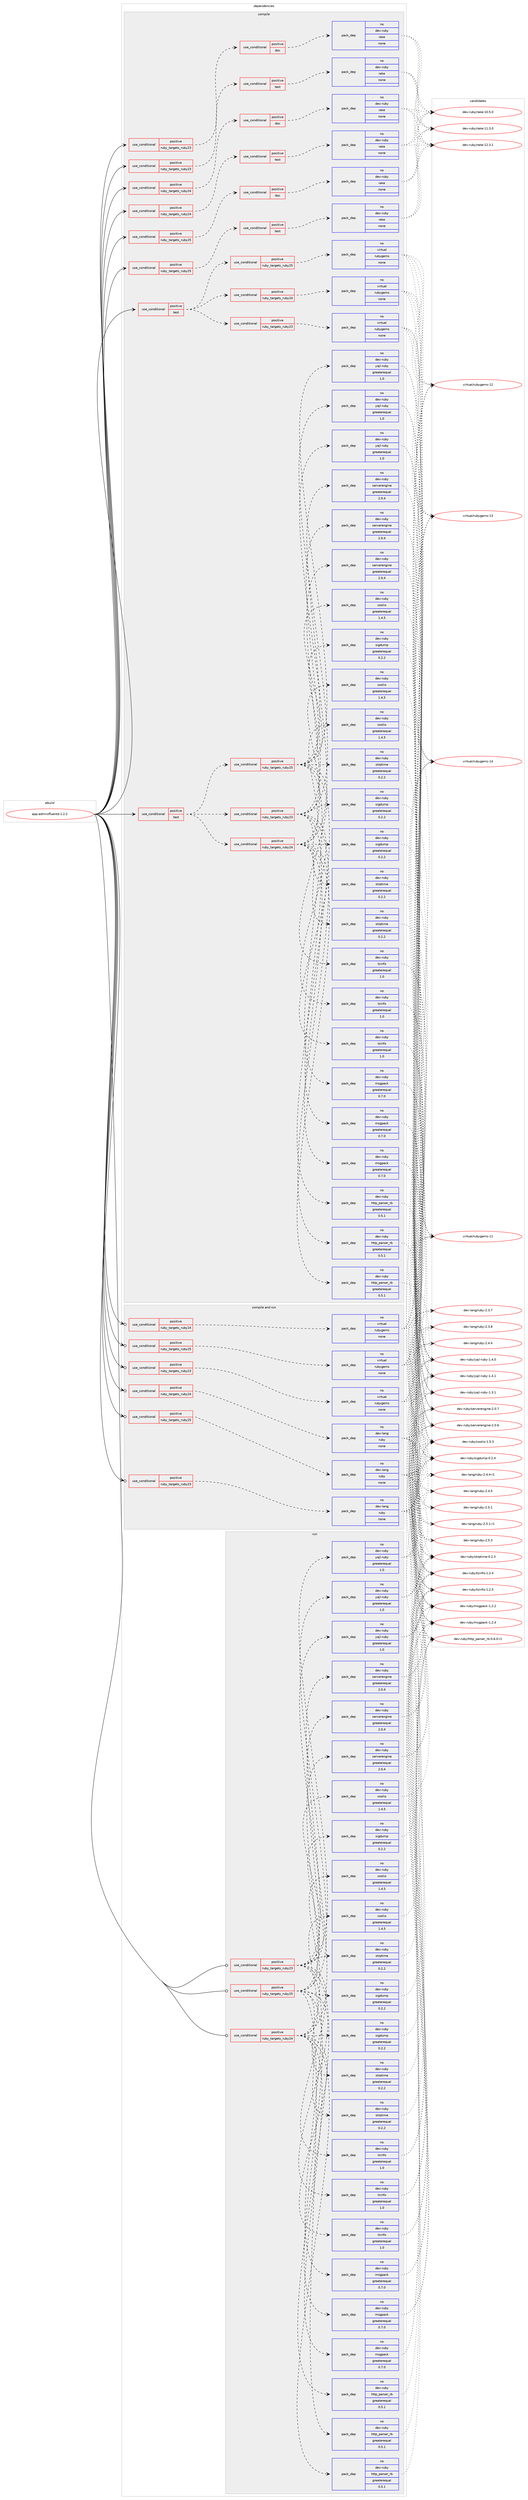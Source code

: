 digraph prolog {

# *************
# Graph options
# *************

newrank=true;
concentrate=true;
compound=true;
graph [rankdir=LR,fontname=Helvetica,fontsize=10,ranksep=1.5];#, ranksep=2.5, nodesep=0.2];
edge  [arrowhead=vee];
node  [fontname=Helvetica,fontsize=10];

# **********
# The ebuild
# **********

subgraph cluster_leftcol {
color=gray;
rank=same;
label=<<i>ebuild</i>>;
id [label="app-admin/fluentd-1.2.2", color=red, width=4, href="../app-admin/fluentd-1.2.2.svg"];
}

# ****************
# The dependencies
# ****************

subgraph cluster_midcol {
color=gray;
label=<<i>dependencies</i>>;
subgraph cluster_compile {
fillcolor="#eeeeee";
style=filled;
label=<<i>compile</i>>;
subgraph cond128 {
dependency708 [label=<<TABLE BORDER="0" CELLBORDER="1" CELLSPACING="0" CELLPADDING="4"><TR><TD ROWSPAN="3" CELLPADDING="10">use_conditional</TD></TR><TR><TD>positive</TD></TR><TR><TD>ruby_targets_ruby23</TD></TR></TABLE>>, shape=none, color=red];
subgraph cond129 {
dependency709 [label=<<TABLE BORDER="0" CELLBORDER="1" CELLSPACING="0" CELLPADDING="4"><TR><TD ROWSPAN="3" CELLPADDING="10">use_conditional</TD></TR><TR><TD>positive</TD></TR><TR><TD>doc</TD></TR></TABLE>>, shape=none, color=red];
subgraph pack558 {
dependency710 [label=<<TABLE BORDER="0" CELLBORDER="1" CELLSPACING="0" CELLPADDING="4" WIDTH="220"><TR><TD ROWSPAN="6" CELLPADDING="30">pack_dep</TD></TR><TR><TD WIDTH="110">no</TD></TR><TR><TD>dev-ruby</TD></TR><TR><TD>rake</TD></TR><TR><TD>none</TD></TR><TR><TD></TD></TR></TABLE>>, shape=none, color=blue];
}
dependency709:e -> dependency710:w [weight=20,style="dashed",arrowhead="vee"];
}
dependency708:e -> dependency709:w [weight=20,style="dashed",arrowhead="vee"];
}
id:e -> dependency708:w [weight=20,style="solid",arrowhead="vee"];
subgraph cond130 {
dependency711 [label=<<TABLE BORDER="0" CELLBORDER="1" CELLSPACING="0" CELLPADDING="4"><TR><TD ROWSPAN="3" CELLPADDING="10">use_conditional</TD></TR><TR><TD>positive</TD></TR><TR><TD>ruby_targets_ruby23</TD></TR></TABLE>>, shape=none, color=red];
subgraph cond131 {
dependency712 [label=<<TABLE BORDER="0" CELLBORDER="1" CELLSPACING="0" CELLPADDING="4"><TR><TD ROWSPAN="3" CELLPADDING="10">use_conditional</TD></TR><TR><TD>positive</TD></TR><TR><TD>test</TD></TR></TABLE>>, shape=none, color=red];
subgraph pack559 {
dependency713 [label=<<TABLE BORDER="0" CELLBORDER="1" CELLSPACING="0" CELLPADDING="4" WIDTH="220"><TR><TD ROWSPAN="6" CELLPADDING="30">pack_dep</TD></TR><TR><TD WIDTH="110">no</TD></TR><TR><TD>dev-ruby</TD></TR><TR><TD>rake</TD></TR><TR><TD>none</TD></TR><TR><TD></TD></TR></TABLE>>, shape=none, color=blue];
}
dependency712:e -> dependency713:w [weight=20,style="dashed",arrowhead="vee"];
}
dependency711:e -> dependency712:w [weight=20,style="dashed",arrowhead="vee"];
}
id:e -> dependency711:w [weight=20,style="solid",arrowhead="vee"];
subgraph cond132 {
dependency714 [label=<<TABLE BORDER="0" CELLBORDER="1" CELLSPACING="0" CELLPADDING="4"><TR><TD ROWSPAN="3" CELLPADDING="10">use_conditional</TD></TR><TR><TD>positive</TD></TR><TR><TD>ruby_targets_ruby24</TD></TR></TABLE>>, shape=none, color=red];
subgraph cond133 {
dependency715 [label=<<TABLE BORDER="0" CELLBORDER="1" CELLSPACING="0" CELLPADDING="4"><TR><TD ROWSPAN="3" CELLPADDING="10">use_conditional</TD></TR><TR><TD>positive</TD></TR><TR><TD>doc</TD></TR></TABLE>>, shape=none, color=red];
subgraph pack560 {
dependency716 [label=<<TABLE BORDER="0" CELLBORDER="1" CELLSPACING="0" CELLPADDING="4" WIDTH="220"><TR><TD ROWSPAN="6" CELLPADDING="30">pack_dep</TD></TR><TR><TD WIDTH="110">no</TD></TR><TR><TD>dev-ruby</TD></TR><TR><TD>rake</TD></TR><TR><TD>none</TD></TR><TR><TD></TD></TR></TABLE>>, shape=none, color=blue];
}
dependency715:e -> dependency716:w [weight=20,style="dashed",arrowhead="vee"];
}
dependency714:e -> dependency715:w [weight=20,style="dashed",arrowhead="vee"];
}
id:e -> dependency714:w [weight=20,style="solid",arrowhead="vee"];
subgraph cond134 {
dependency717 [label=<<TABLE BORDER="0" CELLBORDER="1" CELLSPACING="0" CELLPADDING="4"><TR><TD ROWSPAN="3" CELLPADDING="10">use_conditional</TD></TR><TR><TD>positive</TD></TR><TR><TD>ruby_targets_ruby24</TD></TR></TABLE>>, shape=none, color=red];
subgraph cond135 {
dependency718 [label=<<TABLE BORDER="0" CELLBORDER="1" CELLSPACING="0" CELLPADDING="4"><TR><TD ROWSPAN="3" CELLPADDING="10">use_conditional</TD></TR><TR><TD>positive</TD></TR><TR><TD>test</TD></TR></TABLE>>, shape=none, color=red];
subgraph pack561 {
dependency719 [label=<<TABLE BORDER="0" CELLBORDER="1" CELLSPACING="0" CELLPADDING="4" WIDTH="220"><TR><TD ROWSPAN="6" CELLPADDING="30">pack_dep</TD></TR><TR><TD WIDTH="110">no</TD></TR><TR><TD>dev-ruby</TD></TR><TR><TD>rake</TD></TR><TR><TD>none</TD></TR><TR><TD></TD></TR></TABLE>>, shape=none, color=blue];
}
dependency718:e -> dependency719:w [weight=20,style="dashed",arrowhead="vee"];
}
dependency717:e -> dependency718:w [weight=20,style="dashed",arrowhead="vee"];
}
id:e -> dependency717:w [weight=20,style="solid",arrowhead="vee"];
subgraph cond136 {
dependency720 [label=<<TABLE BORDER="0" CELLBORDER="1" CELLSPACING="0" CELLPADDING="4"><TR><TD ROWSPAN="3" CELLPADDING="10">use_conditional</TD></TR><TR><TD>positive</TD></TR><TR><TD>ruby_targets_ruby25</TD></TR></TABLE>>, shape=none, color=red];
subgraph cond137 {
dependency721 [label=<<TABLE BORDER="0" CELLBORDER="1" CELLSPACING="0" CELLPADDING="4"><TR><TD ROWSPAN="3" CELLPADDING="10">use_conditional</TD></TR><TR><TD>positive</TD></TR><TR><TD>doc</TD></TR></TABLE>>, shape=none, color=red];
subgraph pack562 {
dependency722 [label=<<TABLE BORDER="0" CELLBORDER="1" CELLSPACING="0" CELLPADDING="4" WIDTH="220"><TR><TD ROWSPAN="6" CELLPADDING="30">pack_dep</TD></TR><TR><TD WIDTH="110">no</TD></TR><TR><TD>dev-ruby</TD></TR><TR><TD>rake</TD></TR><TR><TD>none</TD></TR><TR><TD></TD></TR></TABLE>>, shape=none, color=blue];
}
dependency721:e -> dependency722:w [weight=20,style="dashed",arrowhead="vee"];
}
dependency720:e -> dependency721:w [weight=20,style="dashed",arrowhead="vee"];
}
id:e -> dependency720:w [weight=20,style="solid",arrowhead="vee"];
subgraph cond138 {
dependency723 [label=<<TABLE BORDER="0" CELLBORDER="1" CELLSPACING="0" CELLPADDING="4"><TR><TD ROWSPAN="3" CELLPADDING="10">use_conditional</TD></TR><TR><TD>positive</TD></TR><TR><TD>ruby_targets_ruby25</TD></TR></TABLE>>, shape=none, color=red];
subgraph cond139 {
dependency724 [label=<<TABLE BORDER="0" CELLBORDER="1" CELLSPACING="0" CELLPADDING="4"><TR><TD ROWSPAN="3" CELLPADDING="10">use_conditional</TD></TR><TR><TD>positive</TD></TR><TR><TD>test</TD></TR></TABLE>>, shape=none, color=red];
subgraph pack563 {
dependency725 [label=<<TABLE BORDER="0" CELLBORDER="1" CELLSPACING="0" CELLPADDING="4" WIDTH="220"><TR><TD ROWSPAN="6" CELLPADDING="30">pack_dep</TD></TR><TR><TD WIDTH="110">no</TD></TR><TR><TD>dev-ruby</TD></TR><TR><TD>rake</TD></TR><TR><TD>none</TD></TR><TR><TD></TD></TR></TABLE>>, shape=none, color=blue];
}
dependency724:e -> dependency725:w [weight=20,style="dashed",arrowhead="vee"];
}
dependency723:e -> dependency724:w [weight=20,style="dashed",arrowhead="vee"];
}
id:e -> dependency723:w [weight=20,style="solid",arrowhead="vee"];
subgraph cond140 {
dependency726 [label=<<TABLE BORDER="0" CELLBORDER="1" CELLSPACING="0" CELLPADDING="4"><TR><TD ROWSPAN="3" CELLPADDING="10">use_conditional</TD></TR><TR><TD>positive</TD></TR><TR><TD>test</TD></TR></TABLE>>, shape=none, color=red];
subgraph cond141 {
dependency727 [label=<<TABLE BORDER="0" CELLBORDER="1" CELLSPACING="0" CELLPADDING="4"><TR><TD ROWSPAN="3" CELLPADDING="10">use_conditional</TD></TR><TR><TD>positive</TD></TR><TR><TD>ruby_targets_ruby23</TD></TR></TABLE>>, shape=none, color=red];
subgraph pack564 {
dependency728 [label=<<TABLE BORDER="0" CELLBORDER="1" CELLSPACING="0" CELLPADDING="4" WIDTH="220"><TR><TD ROWSPAN="6" CELLPADDING="30">pack_dep</TD></TR><TR><TD WIDTH="110">no</TD></TR><TR><TD>dev-ruby</TD></TR><TR><TD>msgpack</TD></TR><TR><TD>greaterequal</TD></TR><TR><TD>0.7.0</TD></TR></TABLE>>, shape=none, color=blue];
}
dependency727:e -> dependency728:w [weight=20,style="dashed",arrowhead="vee"];
subgraph pack565 {
dependency729 [label=<<TABLE BORDER="0" CELLBORDER="1" CELLSPACING="0" CELLPADDING="4" WIDTH="220"><TR><TD ROWSPAN="6" CELLPADDING="30">pack_dep</TD></TR><TR><TD WIDTH="110">no</TD></TR><TR><TD>dev-ruby</TD></TR><TR><TD>yajl-ruby</TD></TR><TR><TD>greaterequal</TD></TR><TR><TD>1.0</TD></TR></TABLE>>, shape=none, color=blue];
}
dependency727:e -> dependency729:w [weight=20,style="dashed",arrowhead="vee"];
subgraph pack566 {
dependency730 [label=<<TABLE BORDER="0" CELLBORDER="1" CELLSPACING="0" CELLPADDING="4" WIDTH="220"><TR><TD ROWSPAN="6" CELLPADDING="30">pack_dep</TD></TR><TR><TD WIDTH="110">no</TD></TR><TR><TD>dev-ruby</TD></TR><TR><TD>coolio</TD></TR><TR><TD>greaterequal</TD></TR><TR><TD>1.4.5</TD></TR></TABLE>>, shape=none, color=blue];
}
dependency727:e -> dependency730:w [weight=20,style="dashed",arrowhead="vee"];
subgraph pack567 {
dependency731 [label=<<TABLE BORDER="0" CELLBORDER="1" CELLSPACING="0" CELLPADDING="4" WIDTH="220"><TR><TD ROWSPAN="6" CELLPADDING="30">pack_dep</TD></TR><TR><TD WIDTH="110">no</TD></TR><TR><TD>dev-ruby</TD></TR><TR><TD>serverengine</TD></TR><TR><TD>greaterequal</TD></TR><TR><TD>2.0.4</TD></TR></TABLE>>, shape=none, color=blue];
}
dependency727:e -> dependency731:w [weight=20,style="dashed",arrowhead="vee"];
subgraph pack568 {
dependency732 [label=<<TABLE BORDER="0" CELLBORDER="1" CELLSPACING="0" CELLPADDING="4" WIDTH="220"><TR><TD ROWSPAN="6" CELLPADDING="30">pack_dep</TD></TR><TR><TD WIDTH="110">no</TD></TR><TR><TD>dev-ruby</TD></TR><TR><TD>http_parser_rb</TD></TR><TR><TD>greaterequal</TD></TR><TR><TD>0.5.1</TD></TR></TABLE>>, shape=none, color=blue];
}
dependency727:e -> dependency732:w [weight=20,style="dashed",arrowhead="vee"];
subgraph pack569 {
dependency733 [label=<<TABLE BORDER="0" CELLBORDER="1" CELLSPACING="0" CELLPADDING="4" WIDTH="220"><TR><TD ROWSPAN="6" CELLPADDING="30">pack_dep</TD></TR><TR><TD WIDTH="110">no</TD></TR><TR><TD>dev-ruby</TD></TR><TR><TD>sigdump</TD></TR><TR><TD>greaterequal</TD></TR><TR><TD>0.2.2</TD></TR></TABLE>>, shape=none, color=blue];
}
dependency727:e -> dependency733:w [weight=20,style="dashed",arrowhead="vee"];
subgraph pack570 {
dependency734 [label=<<TABLE BORDER="0" CELLBORDER="1" CELLSPACING="0" CELLPADDING="4" WIDTH="220"><TR><TD ROWSPAN="6" CELLPADDING="30">pack_dep</TD></TR><TR><TD WIDTH="110">no</TD></TR><TR><TD>dev-ruby</TD></TR><TR><TD>tzinfo</TD></TR><TR><TD>greaterequal</TD></TR><TR><TD>1.0</TD></TR></TABLE>>, shape=none, color=blue];
}
dependency727:e -> dependency734:w [weight=20,style="dashed",arrowhead="vee"];
subgraph pack571 {
dependency735 [label=<<TABLE BORDER="0" CELLBORDER="1" CELLSPACING="0" CELLPADDING="4" WIDTH="220"><TR><TD ROWSPAN="6" CELLPADDING="30">pack_dep</TD></TR><TR><TD WIDTH="110">no</TD></TR><TR><TD>dev-ruby</TD></TR><TR><TD>strptime</TD></TR><TR><TD>greaterequal</TD></TR><TR><TD>0.2.2</TD></TR></TABLE>>, shape=none, color=blue];
}
dependency727:e -> dependency735:w [weight=20,style="dashed",arrowhead="vee"];
}
dependency726:e -> dependency727:w [weight=20,style="dashed",arrowhead="vee"];
subgraph cond142 {
dependency736 [label=<<TABLE BORDER="0" CELLBORDER="1" CELLSPACING="0" CELLPADDING="4"><TR><TD ROWSPAN="3" CELLPADDING="10">use_conditional</TD></TR><TR><TD>positive</TD></TR><TR><TD>ruby_targets_ruby24</TD></TR></TABLE>>, shape=none, color=red];
subgraph pack572 {
dependency737 [label=<<TABLE BORDER="0" CELLBORDER="1" CELLSPACING="0" CELLPADDING="4" WIDTH="220"><TR><TD ROWSPAN="6" CELLPADDING="30">pack_dep</TD></TR><TR><TD WIDTH="110">no</TD></TR><TR><TD>dev-ruby</TD></TR><TR><TD>msgpack</TD></TR><TR><TD>greaterequal</TD></TR><TR><TD>0.7.0</TD></TR></TABLE>>, shape=none, color=blue];
}
dependency736:e -> dependency737:w [weight=20,style="dashed",arrowhead="vee"];
subgraph pack573 {
dependency738 [label=<<TABLE BORDER="0" CELLBORDER="1" CELLSPACING="0" CELLPADDING="4" WIDTH="220"><TR><TD ROWSPAN="6" CELLPADDING="30">pack_dep</TD></TR><TR><TD WIDTH="110">no</TD></TR><TR><TD>dev-ruby</TD></TR><TR><TD>yajl-ruby</TD></TR><TR><TD>greaterequal</TD></TR><TR><TD>1.0</TD></TR></TABLE>>, shape=none, color=blue];
}
dependency736:e -> dependency738:w [weight=20,style="dashed",arrowhead="vee"];
subgraph pack574 {
dependency739 [label=<<TABLE BORDER="0" CELLBORDER="1" CELLSPACING="0" CELLPADDING="4" WIDTH="220"><TR><TD ROWSPAN="6" CELLPADDING="30">pack_dep</TD></TR><TR><TD WIDTH="110">no</TD></TR><TR><TD>dev-ruby</TD></TR><TR><TD>coolio</TD></TR><TR><TD>greaterequal</TD></TR><TR><TD>1.4.5</TD></TR></TABLE>>, shape=none, color=blue];
}
dependency736:e -> dependency739:w [weight=20,style="dashed",arrowhead="vee"];
subgraph pack575 {
dependency740 [label=<<TABLE BORDER="0" CELLBORDER="1" CELLSPACING="0" CELLPADDING="4" WIDTH="220"><TR><TD ROWSPAN="6" CELLPADDING="30">pack_dep</TD></TR><TR><TD WIDTH="110">no</TD></TR><TR><TD>dev-ruby</TD></TR><TR><TD>serverengine</TD></TR><TR><TD>greaterequal</TD></TR><TR><TD>2.0.4</TD></TR></TABLE>>, shape=none, color=blue];
}
dependency736:e -> dependency740:w [weight=20,style="dashed",arrowhead="vee"];
subgraph pack576 {
dependency741 [label=<<TABLE BORDER="0" CELLBORDER="1" CELLSPACING="0" CELLPADDING="4" WIDTH="220"><TR><TD ROWSPAN="6" CELLPADDING="30">pack_dep</TD></TR><TR><TD WIDTH="110">no</TD></TR><TR><TD>dev-ruby</TD></TR><TR><TD>http_parser_rb</TD></TR><TR><TD>greaterequal</TD></TR><TR><TD>0.5.1</TD></TR></TABLE>>, shape=none, color=blue];
}
dependency736:e -> dependency741:w [weight=20,style="dashed",arrowhead="vee"];
subgraph pack577 {
dependency742 [label=<<TABLE BORDER="0" CELLBORDER="1" CELLSPACING="0" CELLPADDING="4" WIDTH="220"><TR><TD ROWSPAN="6" CELLPADDING="30">pack_dep</TD></TR><TR><TD WIDTH="110">no</TD></TR><TR><TD>dev-ruby</TD></TR><TR><TD>sigdump</TD></TR><TR><TD>greaterequal</TD></TR><TR><TD>0.2.2</TD></TR></TABLE>>, shape=none, color=blue];
}
dependency736:e -> dependency742:w [weight=20,style="dashed",arrowhead="vee"];
subgraph pack578 {
dependency743 [label=<<TABLE BORDER="0" CELLBORDER="1" CELLSPACING="0" CELLPADDING="4" WIDTH="220"><TR><TD ROWSPAN="6" CELLPADDING="30">pack_dep</TD></TR><TR><TD WIDTH="110">no</TD></TR><TR><TD>dev-ruby</TD></TR><TR><TD>tzinfo</TD></TR><TR><TD>greaterequal</TD></TR><TR><TD>1.0</TD></TR></TABLE>>, shape=none, color=blue];
}
dependency736:e -> dependency743:w [weight=20,style="dashed",arrowhead="vee"];
subgraph pack579 {
dependency744 [label=<<TABLE BORDER="0" CELLBORDER="1" CELLSPACING="0" CELLPADDING="4" WIDTH="220"><TR><TD ROWSPAN="6" CELLPADDING="30">pack_dep</TD></TR><TR><TD WIDTH="110">no</TD></TR><TR><TD>dev-ruby</TD></TR><TR><TD>strptime</TD></TR><TR><TD>greaterequal</TD></TR><TR><TD>0.2.2</TD></TR></TABLE>>, shape=none, color=blue];
}
dependency736:e -> dependency744:w [weight=20,style="dashed",arrowhead="vee"];
}
dependency726:e -> dependency736:w [weight=20,style="dashed",arrowhead="vee"];
subgraph cond143 {
dependency745 [label=<<TABLE BORDER="0" CELLBORDER="1" CELLSPACING="0" CELLPADDING="4"><TR><TD ROWSPAN="3" CELLPADDING="10">use_conditional</TD></TR><TR><TD>positive</TD></TR><TR><TD>ruby_targets_ruby25</TD></TR></TABLE>>, shape=none, color=red];
subgraph pack580 {
dependency746 [label=<<TABLE BORDER="0" CELLBORDER="1" CELLSPACING="0" CELLPADDING="4" WIDTH="220"><TR><TD ROWSPAN="6" CELLPADDING="30">pack_dep</TD></TR><TR><TD WIDTH="110">no</TD></TR><TR><TD>dev-ruby</TD></TR><TR><TD>msgpack</TD></TR><TR><TD>greaterequal</TD></TR><TR><TD>0.7.0</TD></TR></TABLE>>, shape=none, color=blue];
}
dependency745:e -> dependency746:w [weight=20,style="dashed",arrowhead="vee"];
subgraph pack581 {
dependency747 [label=<<TABLE BORDER="0" CELLBORDER="1" CELLSPACING="0" CELLPADDING="4" WIDTH="220"><TR><TD ROWSPAN="6" CELLPADDING="30">pack_dep</TD></TR><TR><TD WIDTH="110">no</TD></TR><TR><TD>dev-ruby</TD></TR><TR><TD>yajl-ruby</TD></TR><TR><TD>greaterequal</TD></TR><TR><TD>1.0</TD></TR></TABLE>>, shape=none, color=blue];
}
dependency745:e -> dependency747:w [weight=20,style="dashed",arrowhead="vee"];
subgraph pack582 {
dependency748 [label=<<TABLE BORDER="0" CELLBORDER="1" CELLSPACING="0" CELLPADDING="4" WIDTH="220"><TR><TD ROWSPAN="6" CELLPADDING="30">pack_dep</TD></TR><TR><TD WIDTH="110">no</TD></TR><TR><TD>dev-ruby</TD></TR><TR><TD>coolio</TD></TR><TR><TD>greaterequal</TD></TR><TR><TD>1.4.5</TD></TR></TABLE>>, shape=none, color=blue];
}
dependency745:e -> dependency748:w [weight=20,style="dashed",arrowhead="vee"];
subgraph pack583 {
dependency749 [label=<<TABLE BORDER="0" CELLBORDER="1" CELLSPACING="0" CELLPADDING="4" WIDTH="220"><TR><TD ROWSPAN="6" CELLPADDING="30">pack_dep</TD></TR><TR><TD WIDTH="110">no</TD></TR><TR><TD>dev-ruby</TD></TR><TR><TD>serverengine</TD></TR><TR><TD>greaterequal</TD></TR><TR><TD>2.0.4</TD></TR></TABLE>>, shape=none, color=blue];
}
dependency745:e -> dependency749:w [weight=20,style="dashed",arrowhead="vee"];
subgraph pack584 {
dependency750 [label=<<TABLE BORDER="0" CELLBORDER="1" CELLSPACING="0" CELLPADDING="4" WIDTH="220"><TR><TD ROWSPAN="6" CELLPADDING="30">pack_dep</TD></TR><TR><TD WIDTH="110">no</TD></TR><TR><TD>dev-ruby</TD></TR><TR><TD>http_parser_rb</TD></TR><TR><TD>greaterequal</TD></TR><TR><TD>0.5.1</TD></TR></TABLE>>, shape=none, color=blue];
}
dependency745:e -> dependency750:w [weight=20,style="dashed",arrowhead="vee"];
subgraph pack585 {
dependency751 [label=<<TABLE BORDER="0" CELLBORDER="1" CELLSPACING="0" CELLPADDING="4" WIDTH="220"><TR><TD ROWSPAN="6" CELLPADDING="30">pack_dep</TD></TR><TR><TD WIDTH="110">no</TD></TR><TR><TD>dev-ruby</TD></TR><TR><TD>sigdump</TD></TR><TR><TD>greaterequal</TD></TR><TR><TD>0.2.2</TD></TR></TABLE>>, shape=none, color=blue];
}
dependency745:e -> dependency751:w [weight=20,style="dashed",arrowhead="vee"];
subgraph pack586 {
dependency752 [label=<<TABLE BORDER="0" CELLBORDER="1" CELLSPACING="0" CELLPADDING="4" WIDTH="220"><TR><TD ROWSPAN="6" CELLPADDING="30">pack_dep</TD></TR><TR><TD WIDTH="110">no</TD></TR><TR><TD>dev-ruby</TD></TR><TR><TD>tzinfo</TD></TR><TR><TD>greaterequal</TD></TR><TR><TD>1.0</TD></TR></TABLE>>, shape=none, color=blue];
}
dependency745:e -> dependency752:w [weight=20,style="dashed",arrowhead="vee"];
subgraph pack587 {
dependency753 [label=<<TABLE BORDER="0" CELLBORDER="1" CELLSPACING="0" CELLPADDING="4" WIDTH="220"><TR><TD ROWSPAN="6" CELLPADDING="30">pack_dep</TD></TR><TR><TD WIDTH="110">no</TD></TR><TR><TD>dev-ruby</TD></TR><TR><TD>strptime</TD></TR><TR><TD>greaterequal</TD></TR><TR><TD>0.2.2</TD></TR></TABLE>>, shape=none, color=blue];
}
dependency745:e -> dependency753:w [weight=20,style="dashed",arrowhead="vee"];
}
dependency726:e -> dependency745:w [weight=20,style="dashed",arrowhead="vee"];
}
id:e -> dependency726:w [weight=20,style="solid",arrowhead="vee"];
subgraph cond144 {
dependency754 [label=<<TABLE BORDER="0" CELLBORDER="1" CELLSPACING="0" CELLPADDING="4"><TR><TD ROWSPAN="3" CELLPADDING="10">use_conditional</TD></TR><TR><TD>positive</TD></TR><TR><TD>test</TD></TR></TABLE>>, shape=none, color=red];
subgraph cond145 {
dependency755 [label=<<TABLE BORDER="0" CELLBORDER="1" CELLSPACING="0" CELLPADDING="4"><TR><TD ROWSPAN="3" CELLPADDING="10">use_conditional</TD></TR><TR><TD>positive</TD></TR><TR><TD>ruby_targets_ruby23</TD></TR></TABLE>>, shape=none, color=red];
subgraph pack588 {
dependency756 [label=<<TABLE BORDER="0" CELLBORDER="1" CELLSPACING="0" CELLPADDING="4" WIDTH="220"><TR><TD ROWSPAN="6" CELLPADDING="30">pack_dep</TD></TR><TR><TD WIDTH="110">no</TD></TR><TR><TD>virtual</TD></TR><TR><TD>rubygems</TD></TR><TR><TD>none</TD></TR><TR><TD></TD></TR></TABLE>>, shape=none, color=blue];
}
dependency755:e -> dependency756:w [weight=20,style="dashed",arrowhead="vee"];
}
dependency754:e -> dependency755:w [weight=20,style="dashed",arrowhead="vee"];
subgraph cond146 {
dependency757 [label=<<TABLE BORDER="0" CELLBORDER="1" CELLSPACING="0" CELLPADDING="4"><TR><TD ROWSPAN="3" CELLPADDING="10">use_conditional</TD></TR><TR><TD>positive</TD></TR><TR><TD>ruby_targets_ruby24</TD></TR></TABLE>>, shape=none, color=red];
subgraph pack589 {
dependency758 [label=<<TABLE BORDER="0" CELLBORDER="1" CELLSPACING="0" CELLPADDING="4" WIDTH="220"><TR><TD ROWSPAN="6" CELLPADDING="30">pack_dep</TD></TR><TR><TD WIDTH="110">no</TD></TR><TR><TD>virtual</TD></TR><TR><TD>rubygems</TD></TR><TR><TD>none</TD></TR><TR><TD></TD></TR></TABLE>>, shape=none, color=blue];
}
dependency757:e -> dependency758:w [weight=20,style="dashed",arrowhead="vee"];
}
dependency754:e -> dependency757:w [weight=20,style="dashed",arrowhead="vee"];
subgraph cond147 {
dependency759 [label=<<TABLE BORDER="0" CELLBORDER="1" CELLSPACING="0" CELLPADDING="4"><TR><TD ROWSPAN="3" CELLPADDING="10">use_conditional</TD></TR><TR><TD>positive</TD></TR><TR><TD>ruby_targets_ruby25</TD></TR></TABLE>>, shape=none, color=red];
subgraph pack590 {
dependency760 [label=<<TABLE BORDER="0" CELLBORDER="1" CELLSPACING="0" CELLPADDING="4" WIDTH="220"><TR><TD ROWSPAN="6" CELLPADDING="30">pack_dep</TD></TR><TR><TD WIDTH="110">no</TD></TR><TR><TD>virtual</TD></TR><TR><TD>rubygems</TD></TR><TR><TD>none</TD></TR><TR><TD></TD></TR></TABLE>>, shape=none, color=blue];
}
dependency759:e -> dependency760:w [weight=20,style="dashed",arrowhead="vee"];
}
dependency754:e -> dependency759:w [weight=20,style="dashed",arrowhead="vee"];
}
id:e -> dependency754:w [weight=20,style="solid",arrowhead="vee"];
}
subgraph cluster_compileandrun {
fillcolor="#eeeeee";
style=filled;
label=<<i>compile and run</i>>;
subgraph cond148 {
dependency761 [label=<<TABLE BORDER="0" CELLBORDER="1" CELLSPACING="0" CELLPADDING="4"><TR><TD ROWSPAN="3" CELLPADDING="10">use_conditional</TD></TR><TR><TD>positive</TD></TR><TR><TD>ruby_targets_ruby23</TD></TR></TABLE>>, shape=none, color=red];
subgraph pack591 {
dependency762 [label=<<TABLE BORDER="0" CELLBORDER="1" CELLSPACING="0" CELLPADDING="4" WIDTH="220"><TR><TD ROWSPAN="6" CELLPADDING="30">pack_dep</TD></TR><TR><TD WIDTH="110">no</TD></TR><TR><TD>dev-lang</TD></TR><TR><TD>ruby</TD></TR><TR><TD>none</TD></TR><TR><TD></TD></TR></TABLE>>, shape=none, color=blue];
}
dependency761:e -> dependency762:w [weight=20,style="dashed",arrowhead="vee"];
}
id:e -> dependency761:w [weight=20,style="solid",arrowhead="odotvee"];
subgraph cond149 {
dependency763 [label=<<TABLE BORDER="0" CELLBORDER="1" CELLSPACING="0" CELLPADDING="4"><TR><TD ROWSPAN="3" CELLPADDING="10">use_conditional</TD></TR><TR><TD>positive</TD></TR><TR><TD>ruby_targets_ruby23</TD></TR></TABLE>>, shape=none, color=red];
subgraph pack592 {
dependency764 [label=<<TABLE BORDER="0" CELLBORDER="1" CELLSPACING="0" CELLPADDING="4" WIDTH="220"><TR><TD ROWSPAN="6" CELLPADDING="30">pack_dep</TD></TR><TR><TD WIDTH="110">no</TD></TR><TR><TD>virtual</TD></TR><TR><TD>rubygems</TD></TR><TR><TD>none</TD></TR><TR><TD></TD></TR></TABLE>>, shape=none, color=blue];
}
dependency763:e -> dependency764:w [weight=20,style="dashed",arrowhead="vee"];
}
id:e -> dependency763:w [weight=20,style="solid",arrowhead="odotvee"];
subgraph cond150 {
dependency765 [label=<<TABLE BORDER="0" CELLBORDER="1" CELLSPACING="0" CELLPADDING="4"><TR><TD ROWSPAN="3" CELLPADDING="10">use_conditional</TD></TR><TR><TD>positive</TD></TR><TR><TD>ruby_targets_ruby24</TD></TR></TABLE>>, shape=none, color=red];
subgraph pack593 {
dependency766 [label=<<TABLE BORDER="0" CELLBORDER="1" CELLSPACING="0" CELLPADDING="4" WIDTH="220"><TR><TD ROWSPAN="6" CELLPADDING="30">pack_dep</TD></TR><TR><TD WIDTH="110">no</TD></TR><TR><TD>dev-lang</TD></TR><TR><TD>ruby</TD></TR><TR><TD>none</TD></TR><TR><TD></TD></TR></TABLE>>, shape=none, color=blue];
}
dependency765:e -> dependency766:w [weight=20,style="dashed",arrowhead="vee"];
}
id:e -> dependency765:w [weight=20,style="solid",arrowhead="odotvee"];
subgraph cond151 {
dependency767 [label=<<TABLE BORDER="0" CELLBORDER="1" CELLSPACING="0" CELLPADDING="4"><TR><TD ROWSPAN="3" CELLPADDING="10">use_conditional</TD></TR><TR><TD>positive</TD></TR><TR><TD>ruby_targets_ruby24</TD></TR></TABLE>>, shape=none, color=red];
subgraph pack594 {
dependency768 [label=<<TABLE BORDER="0" CELLBORDER="1" CELLSPACING="0" CELLPADDING="4" WIDTH="220"><TR><TD ROWSPAN="6" CELLPADDING="30">pack_dep</TD></TR><TR><TD WIDTH="110">no</TD></TR><TR><TD>virtual</TD></TR><TR><TD>rubygems</TD></TR><TR><TD>none</TD></TR><TR><TD></TD></TR></TABLE>>, shape=none, color=blue];
}
dependency767:e -> dependency768:w [weight=20,style="dashed",arrowhead="vee"];
}
id:e -> dependency767:w [weight=20,style="solid",arrowhead="odotvee"];
subgraph cond152 {
dependency769 [label=<<TABLE BORDER="0" CELLBORDER="1" CELLSPACING="0" CELLPADDING="4"><TR><TD ROWSPAN="3" CELLPADDING="10">use_conditional</TD></TR><TR><TD>positive</TD></TR><TR><TD>ruby_targets_ruby25</TD></TR></TABLE>>, shape=none, color=red];
subgraph pack595 {
dependency770 [label=<<TABLE BORDER="0" CELLBORDER="1" CELLSPACING="0" CELLPADDING="4" WIDTH="220"><TR><TD ROWSPAN="6" CELLPADDING="30">pack_dep</TD></TR><TR><TD WIDTH="110">no</TD></TR><TR><TD>dev-lang</TD></TR><TR><TD>ruby</TD></TR><TR><TD>none</TD></TR><TR><TD></TD></TR></TABLE>>, shape=none, color=blue];
}
dependency769:e -> dependency770:w [weight=20,style="dashed",arrowhead="vee"];
}
id:e -> dependency769:w [weight=20,style="solid",arrowhead="odotvee"];
subgraph cond153 {
dependency771 [label=<<TABLE BORDER="0" CELLBORDER="1" CELLSPACING="0" CELLPADDING="4"><TR><TD ROWSPAN="3" CELLPADDING="10">use_conditional</TD></TR><TR><TD>positive</TD></TR><TR><TD>ruby_targets_ruby25</TD></TR></TABLE>>, shape=none, color=red];
subgraph pack596 {
dependency772 [label=<<TABLE BORDER="0" CELLBORDER="1" CELLSPACING="0" CELLPADDING="4" WIDTH="220"><TR><TD ROWSPAN="6" CELLPADDING="30">pack_dep</TD></TR><TR><TD WIDTH="110">no</TD></TR><TR><TD>virtual</TD></TR><TR><TD>rubygems</TD></TR><TR><TD>none</TD></TR><TR><TD></TD></TR></TABLE>>, shape=none, color=blue];
}
dependency771:e -> dependency772:w [weight=20,style="dashed",arrowhead="vee"];
}
id:e -> dependency771:w [weight=20,style="solid",arrowhead="odotvee"];
}
subgraph cluster_run {
fillcolor="#eeeeee";
style=filled;
label=<<i>run</i>>;
subgraph cond154 {
dependency773 [label=<<TABLE BORDER="0" CELLBORDER="1" CELLSPACING="0" CELLPADDING="4"><TR><TD ROWSPAN="3" CELLPADDING="10">use_conditional</TD></TR><TR><TD>positive</TD></TR><TR><TD>ruby_targets_ruby23</TD></TR></TABLE>>, shape=none, color=red];
subgraph pack597 {
dependency774 [label=<<TABLE BORDER="0" CELLBORDER="1" CELLSPACING="0" CELLPADDING="4" WIDTH="220"><TR><TD ROWSPAN="6" CELLPADDING="30">pack_dep</TD></TR><TR><TD WIDTH="110">no</TD></TR><TR><TD>dev-ruby</TD></TR><TR><TD>msgpack</TD></TR><TR><TD>greaterequal</TD></TR><TR><TD>0.7.0</TD></TR></TABLE>>, shape=none, color=blue];
}
dependency773:e -> dependency774:w [weight=20,style="dashed",arrowhead="vee"];
subgraph pack598 {
dependency775 [label=<<TABLE BORDER="0" CELLBORDER="1" CELLSPACING="0" CELLPADDING="4" WIDTH="220"><TR><TD ROWSPAN="6" CELLPADDING="30">pack_dep</TD></TR><TR><TD WIDTH="110">no</TD></TR><TR><TD>dev-ruby</TD></TR><TR><TD>yajl-ruby</TD></TR><TR><TD>greaterequal</TD></TR><TR><TD>1.0</TD></TR></TABLE>>, shape=none, color=blue];
}
dependency773:e -> dependency775:w [weight=20,style="dashed",arrowhead="vee"];
subgraph pack599 {
dependency776 [label=<<TABLE BORDER="0" CELLBORDER="1" CELLSPACING="0" CELLPADDING="4" WIDTH="220"><TR><TD ROWSPAN="6" CELLPADDING="30">pack_dep</TD></TR><TR><TD WIDTH="110">no</TD></TR><TR><TD>dev-ruby</TD></TR><TR><TD>coolio</TD></TR><TR><TD>greaterequal</TD></TR><TR><TD>1.4.5</TD></TR></TABLE>>, shape=none, color=blue];
}
dependency773:e -> dependency776:w [weight=20,style="dashed",arrowhead="vee"];
subgraph pack600 {
dependency777 [label=<<TABLE BORDER="0" CELLBORDER="1" CELLSPACING="0" CELLPADDING="4" WIDTH="220"><TR><TD ROWSPAN="6" CELLPADDING="30">pack_dep</TD></TR><TR><TD WIDTH="110">no</TD></TR><TR><TD>dev-ruby</TD></TR><TR><TD>serverengine</TD></TR><TR><TD>greaterequal</TD></TR><TR><TD>2.0.4</TD></TR></TABLE>>, shape=none, color=blue];
}
dependency773:e -> dependency777:w [weight=20,style="dashed",arrowhead="vee"];
subgraph pack601 {
dependency778 [label=<<TABLE BORDER="0" CELLBORDER="1" CELLSPACING="0" CELLPADDING="4" WIDTH="220"><TR><TD ROWSPAN="6" CELLPADDING="30">pack_dep</TD></TR><TR><TD WIDTH="110">no</TD></TR><TR><TD>dev-ruby</TD></TR><TR><TD>http_parser_rb</TD></TR><TR><TD>greaterequal</TD></TR><TR><TD>0.5.1</TD></TR></TABLE>>, shape=none, color=blue];
}
dependency773:e -> dependency778:w [weight=20,style="dashed",arrowhead="vee"];
subgraph pack602 {
dependency779 [label=<<TABLE BORDER="0" CELLBORDER="1" CELLSPACING="0" CELLPADDING="4" WIDTH="220"><TR><TD ROWSPAN="6" CELLPADDING="30">pack_dep</TD></TR><TR><TD WIDTH="110">no</TD></TR><TR><TD>dev-ruby</TD></TR><TR><TD>sigdump</TD></TR><TR><TD>greaterequal</TD></TR><TR><TD>0.2.2</TD></TR></TABLE>>, shape=none, color=blue];
}
dependency773:e -> dependency779:w [weight=20,style="dashed",arrowhead="vee"];
subgraph pack603 {
dependency780 [label=<<TABLE BORDER="0" CELLBORDER="1" CELLSPACING="0" CELLPADDING="4" WIDTH="220"><TR><TD ROWSPAN="6" CELLPADDING="30">pack_dep</TD></TR><TR><TD WIDTH="110">no</TD></TR><TR><TD>dev-ruby</TD></TR><TR><TD>tzinfo</TD></TR><TR><TD>greaterequal</TD></TR><TR><TD>1.0</TD></TR></TABLE>>, shape=none, color=blue];
}
dependency773:e -> dependency780:w [weight=20,style="dashed",arrowhead="vee"];
subgraph pack604 {
dependency781 [label=<<TABLE BORDER="0" CELLBORDER="1" CELLSPACING="0" CELLPADDING="4" WIDTH="220"><TR><TD ROWSPAN="6" CELLPADDING="30">pack_dep</TD></TR><TR><TD WIDTH="110">no</TD></TR><TR><TD>dev-ruby</TD></TR><TR><TD>strptime</TD></TR><TR><TD>greaterequal</TD></TR><TR><TD>0.2.2</TD></TR></TABLE>>, shape=none, color=blue];
}
dependency773:e -> dependency781:w [weight=20,style="dashed",arrowhead="vee"];
}
id:e -> dependency773:w [weight=20,style="solid",arrowhead="odot"];
subgraph cond155 {
dependency782 [label=<<TABLE BORDER="0" CELLBORDER="1" CELLSPACING="0" CELLPADDING="4"><TR><TD ROWSPAN="3" CELLPADDING="10">use_conditional</TD></TR><TR><TD>positive</TD></TR><TR><TD>ruby_targets_ruby24</TD></TR></TABLE>>, shape=none, color=red];
subgraph pack605 {
dependency783 [label=<<TABLE BORDER="0" CELLBORDER="1" CELLSPACING="0" CELLPADDING="4" WIDTH="220"><TR><TD ROWSPAN="6" CELLPADDING="30">pack_dep</TD></TR><TR><TD WIDTH="110">no</TD></TR><TR><TD>dev-ruby</TD></TR><TR><TD>msgpack</TD></TR><TR><TD>greaterequal</TD></TR><TR><TD>0.7.0</TD></TR></TABLE>>, shape=none, color=blue];
}
dependency782:e -> dependency783:w [weight=20,style="dashed",arrowhead="vee"];
subgraph pack606 {
dependency784 [label=<<TABLE BORDER="0" CELLBORDER="1" CELLSPACING="0" CELLPADDING="4" WIDTH="220"><TR><TD ROWSPAN="6" CELLPADDING="30">pack_dep</TD></TR><TR><TD WIDTH="110">no</TD></TR><TR><TD>dev-ruby</TD></TR><TR><TD>yajl-ruby</TD></TR><TR><TD>greaterequal</TD></TR><TR><TD>1.0</TD></TR></TABLE>>, shape=none, color=blue];
}
dependency782:e -> dependency784:w [weight=20,style="dashed",arrowhead="vee"];
subgraph pack607 {
dependency785 [label=<<TABLE BORDER="0" CELLBORDER="1" CELLSPACING="0" CELLPADDING="4" WIDTH="220"><TR><TD ROWSPAN="6" CELLPADDING="30">pack_dep</TD></TR><TR><TD WIDTH="110">no</TD></TR><TR><TD>dev-ruby</TD></TR><TR><TD>coolio</TD></TR><TR><TD>greaterequal</TD></TR><TR><TD>1.4.5</TD></TR></TABLE>>, shape=none, color=blue];
}
dependency782:e -> dependency785:w [weight=20,style="dashed",arrowhead="vee"];
subgraph pack608 {
dependency786 [label=<<TABLE BORDER="0" CELLBORDER="1" CELLSPACING="0" CELLPADDING="4" WIDTH="220"><TR><TD ROWSPAN="6" CELLPADDING="30">pack_dep</TD></TR><TR><TD WIDTH="110">no</TD></TR><TR><TD>dev-ruby</TD></TR><TR><TD>serverengine</TD></TR><TR><TD>greaterequal</TD></TR><TR><TD>2.0.4</TD></TR></TABLE>>, shape=none, color=blue];
}
dependency782:e -> dependency786:w [weight=20,style="dashed",arrowhead="vee"];
subgraph pack609 {
dependency787 [label=<<TABLE BORDER="0" CELLBORDER="1" CELLSPACING="0" CELLPADDING="4" WIDTH="220"><TR><TD ROWSPAN="6" CELLPADDING="30">pack_dep</TD></TR><TR><TD WIDTH="110">no</TD></TR><TR><TD>dev-ruby</TD></TR><TR><TD>http_parser_rb</TD></TR><TR><TD>greaterequal</TD></TR><TR><TD>0.5.1</TD></TR></TABLE>>, shape=none, color=blue];
}
dependency782:e -> dependency787:w [weight=20,style="dashed",arrowhead="vee"];
subgraph pack610 {
dependency788 [label=<<TABLE BORDER="0" CELLBORDER="1" CELLSPACING="0" CELLPADDING="4" WIDTH="220"><TR><TD ROWSPAN="6" CELLPADDING="30">pack_dep</TD></TR><TR><TD WIDTH="110">no</TD></TR><TR><TD>dev-ruby</TD></TR><TR><TD>sigdump</TD></TR><TR><TD>greaterequal</TD></TR><TR><TD>0.2.2</TD></TR></TABLE>>, shape=none, color=blue];
}
dependency782:e -> dependency788:w [weight=20,style="dashed",arrowhead="vee"];
subgraph pack611 {
dependency789 [label=<<TABLE BORDER="0" CELLBORDER="1" CELLSPACING="0" CELLPADDING="4" WIDTH="220"><TR><TD ROWSPAN="6" CELLPADDING="30">pack_dep</TD></TR><TR><TD WIDTH="110">no</TD></TR><TR><TD>dev-ruby</TD></TR><TR><TD>tzinfo</TD></TR><TR><TD>greaterequal</TD></TR><TR><TD>1.0</TD></TR></TABLE>>, shape=none, color=blue];
}
dependency782:e -> dependency789:w [weight=20,style="dashed",arrowhead="vee"];
subgraph pack612 {
dependency790 [label=<<TABLE BORDER="0" CELLBORDER="1" CELLSPACING="0" CELLPADDING="4" WIDTH="220"><TR><TD ROWSPAN="6" CELLPADDING="30">pack_dep</TD></TR><TR><TD WIDTH="110">no</TD></TR><TR><TD>dev-ruby</TD></TR><TR><TD>strptime</TD></TR><TR><TD>greaterequal</TD></TR><TR><TD>0.2.2</TD></TR></TABLE>>, shape=none, color=blue];
}
dependency782:e -> dependency790:w [weight=20,style="dashed",arrowhead="vee"];
}
id:e -> dependency782:w [weight=20,style="solid",arrowhead="odot"];
subgraph cond156 {
dependency791 [label=<<TABLE BORDER="0" CELLBORDER="1" CELLSPACING="0" CELLPADDING="4"><TR><TD ROWSPAN="3" CELLPADDING="10">use_conditional</TD></TR><TR><TD>positive</TD></TR><TR><TD>ruby_targets_ruby25</TD></TR></TABLE>>, shape=none, color=red];
subgraph pack613 {
dependency792 [label=<<TABLE BORDER="0" CELLBORDER="1" CELLSPACING="0" CELLPADDING="4" WIDTH="220"><TR><TD ROWSPAN="6" CELLPADDING="30">pack_dep</TD></TR><TR><TD WIDTH="110">no</TD></TR><TR><TD>dev-ruby</TD></TR><TR><TD>msgpack</TD></TR><TR><TD>greaterequal</TD></TR><TR><TD>0.7.0</TD></TR></TABLE>>, shape=none, color=blue];
}
dependency791:e -> dependency792:w [weight=20,style="dashed",arrowhead="vee"];
subgraph pack614 {
dependency793 [label=<<TABLE BORDER="0" CELLBORDER="1" CELLSPACING="0" CELLPADDING="4" WIDTH="220"><TR><TD ROWSPAN="6" CELLPADDING="30">pack_dep</TD></TR><TR><TD WIDTH="110">no</TD></TR><TR><TD>dev-ruby</TD></TR><TR><TD>yajl-ruby</TD></TR><TR><TD>greaterequal</TD></TR><TR><TD>1.0</TD></TR></TABLE>>, shape=none, color=blue];
}
dependency791:e -> dependency793:w [weight=20,style="dashed",arrowhead="vee"];
subgraph pack615 {
dependency794 [label=<<TABLE BORDER="0" CELLBORDER="1" CELLSPACING="0" CELLPADDING="4" WIDTH="220"><TR><TD ROWSPAN="6" CELLPADDING="30">pack_dep</TD></TR><TR><TD WIDTH="110">no</TD></TR><TR><TD>dev-ruby</TD></TR><TR><TD>coolio</TD></TR><TR><TD>greaterequal</TD></TR><TR><TD>1.4.5</TD></TR></TABLE>>, shape=none, color=blue];
}
dependency791:e -> dependency794:w [weight=20,style="dashed",arrowhead="vee"];
subgraph pack616 {
dependency795 [label=<<TABLE BORDER="0" CELLBORDER="1" CELLSPACING="0" CELLPADDING="4" WIDTH="220"><TR><TD ROWSPAN="6" CELLPADDING="30">pack_dep</TD></TR><TR><TD WIDTH="110">no</TD></TR><TR><TD>dev-ruby</TD></TR><TR><TD>serverengine</TD></TR><TR><TD>greaterequal</TD></TR><TR><TD>2.0.4</TD></TR></TABLE>>, shape=none, color=blue];
}
dependency791:e -> dependency795:w [weight=20,style="dashed",arrowhead="vee"];
subgraph pack617 {
dependency796 [label=<<TABLE BORDER="0" CELLBORDER="1" CELLSPACING="0" CELLPADDING="4" WIDTH="220"><TR><TD ROWSPAN="6" CELLPADDING="30">pack_dep</TD></TR><TR><TD WIDTH="110">no</TD></TR><TR><TD>dev-ruby</TD></TR><TR><TD>http_parser_rb</TD></TR><TR><TD>greaterequal</TD></TR><TR><TD>0.5.1</TD></TR></TABLE>>, shape=none, color=blue];
}
dependency791:e -> dependency796:w [weight=20,style="dashed",arrowhead="vee"];
subgraph pack618 {
dependency797 [label=<<TABLE BORDER="0" CELLBORDER="1" CELLSPACING="0" CELLPADDING="4" WIDTH="220"><TR><TD ROWSPAN="6" CELLPADDING="30">pack_dep</TD></TR><TR><TD WIDTH="110">no</TD></TR><TR><TD>dev-ruby</TD></TR><TR><TD>sigdump</TD></TR><TR><TD>greaterequal</TD></TR><TR><TD>0.2.2</TD></TR></TABLE>>, shape=none, color=blue];
}
dependency791:e -> dependency797:w [weight=20,style="dashed",arrowhead="vee"];
subgraph pack619 {
dependency798 [label=<<TABLE BORDER="0" CELLBORDER="1" CELLSPACING="0" CELLPADDING="4" WIDTH="220"><TR><TD ROWSPAN="6" CELLPADDING="30">pack_dep</TD></TR><TR><TD WIDTH="110">no</TD></TR><TR><TD>dev-ruby</TD></TR><TR><TD>tzinfo</TD></TR><TR><TD>greaterequal</TD></TR><TR><TD>1.0</TD></TR></TABLE>>, shape=none, color=blue];
}
dependency791:e -> dependency798:w [weight=20,style="dashed",arrowhead="vee"];
subgraph pack620 {
dependency799 [label=<<TABLE BORDER="0" CELLBORDER="1" CELLSPACING="0" CELLPADDING="4" WIDTH="220"><TR><TD ROWSPAN="6" CELLPADDING="30">pack_dep</TD></TR><TR><TD WIDTH="110">no</TD></TR><TR><TD>dev-ruby</TD></TR><TR><TD>strptime</TD></TR><TR><TD>greaterequal</TD></TR><TR><TD>0.2.2</TD></TR></TABLE>>, shape=none, color=blue];
}
dependency791:e -> dependency799:w [weight=20,style="dashed",arrowhead="vee"];
}
id:e -> dependency791:w [weight=20,style="solid",arrowhead="odot"];
}
}

# **************
# The candidates
# **************

subgraph cluster_choices {
rank=same;
color=gray;
label=<<i>candidates</i>>;

subgraph choice558 {
color=black;
nodesep=1;
choice1001011184511411798121471149710710145494846534648 [label="dev-ruby/rake-10.5.0", color=red, width=4,href="../dev-ruby/rake-10.5.0.svg"];
choice1001011184511411798121471149710710145494946514648 [label="dev-ruby/rake-11.3.0", color=red, width=4,href="../dev-ruby/rake-11.3.0.svg"];
choice1001011184511411798121471149710710145495046514649 [label="dev-ruby/rake-12.3.1", color=red, width=4,href="../dev-ruby/rake-12.3.1.svg"];
dependency710:e -> choice1001011184511411798121471149710710145494846534648:w [style=dotted,weight="100"];
dependency710:e -> choice1001011184511411798121471149710710145494946514648:w [style=dotted,weight="100"];
dependency710:e -> choice1001011184511411798121471149710710145495046514649:w [style=dotted,weight="100"];
}
subgraph choice559 {
color=black;
nodesep=1;
choice1001011184511411798121471149710710145494846534648 [label="dev-ruby/rake-10.5.0", color=red, width=4,href="../dev-ruby/rake-10.5.0.svg"];
choice1001011184511411798121471149710710145494946514648 [label="dev-ruby/rake-11.3.0", color=red, width=4,href="../dev-ruby/rake-11.3.0.svg"];
choice1001011184511411798121471149710710145495046514649 [label="dev-ruby/rake-12.3.1", color=red, width=4,href="../dev-ruby/rake-12.3.1.svg"];
dependency713:e -> choice1001011184511411798121471149710710145494846534648:w [style=dotted,weight="100"];
dependency713:e -> choice1001011184511411798121471149710710145494946514648:w [style=dotted,weight="100"];
dependency713:e -> choice1001011184511411798121471149710710145495046514649:w [style=dotted,weight="100"];
}
subgraph choice560 {
color=black;
nodesep=1;
choice1001011184511411798121471149710710145494846534648 [label="dev-ruby/rake-10.5.0", color=red, width=4,href="../dev-ruby/rake-10.5.0.svg"];
choice1001011184511411798121471149710710145494946514648 [label="dev-ruby/rake-11.3.0", color=red, width=4,href="../dev-ruby/rake-11.3.0.svg"];
choice1001011184511411798121471149710710145495046514649 [label="dev-ruby/rake-12.3.1", color=red, width=4,href="../dev-ruby/rake-12.3.1.svg"];
dependency716:e -> choice1001011184511411798121471149710710145494846534648:w [style=dotted,weight="100"];
dependency716:e -> choice1001011184511411798121471149710710145494946514648:w [style=dotted,weight="100"];
dependency716:e -> choice1001011184511411798121471149710710145495046514649:w [style=dotted,weight="100"];
}
subgraph choice561 {
color=black;
nodesep=1;
choice1001011184511411798121471149710710145494846534648 [label="dev-ruby/rake-10.5.0", color=red, width=4,href="../dev-ruby/rake-10.5.0.svg"];
choice1001011184511411798121471149710710145494946514648 [label="dev-ruby/rake-11.3.0", color=red, width=4,href="../dev-ruby/rake-11.3.0.svg"];
choice1001011184511411798121471149710710145495046514649 [label="dev-ruby/rake-12.3.1", color=red, width=4,href="../dev-ruby/rake-12.3.1.svg"];
dependency719:e -> choice1001011184511411798121471149710710145494846534648:w [style=dotted,weight="100"];
dependency719:e -> choice1001011184511411798121471149710710145494946514648:w [style=dotted,weight="100"];
dependency719:e -> choice1001011184511411798121471149710710145495046514649:w [style=dotted,weight="100"];
}
subgraph choice562 {
color=black;
nodesep=1;
choice1001011184511411798121471149710710145494846534648 [label="dev-ruby/rake-10.5.0", color=red, width=4,href="../dev-ruby/rake-10.5.0.svg"];
choice1001011184511411798121471149710710145494946514648 [label="dev-ruby/rake-11.3.0", color=red, width=4,href="../dev-ruby/rake-11.3.0.svg"];
choice1001011184511411798121471149710710145495046514649 [label="dev-ruby/rake-12.3.1", color=red, width=4,href="../dev-ruby/rake-12.3.1.svg"];
dependency722:e -> choice1001011184511411798121471149710710145494846534648:w [style=dotted,weight="100"];
dependency722:e -> choice1001011184511411798121471149710710145494946514648:w [style=dotted,weight="100"];
dependency722:e -> choice1001011184511411798121471149710710145495046514649:w [style=dotted,weight="100"];
}
subgraph choice563 {
color=black;
nodesep=1;
choice1001011184511411798121471149710710145494846534648 [label="dev-ruby/rake-10.5.0", color=red, width=4,href="../dev-ruby/rake-10.5.0.svg"];
choice1001011184511411798121471149710710145494946514648 [label="dev-ruby/rake-11.3.0", color=red, width=4,href="../dev-ruby/rake-11.3.0.svg"];
choice1001011184511411798121471149710710145495046514649 [label="dev-ruby/rake-12.3.1", color=red, width=4,href="../dev-ruby/rake-12.3.1.svg"];
dependency725:e -> choice1001011184511411798121471149710710145494846534648:w [style=dotted,weight="100"];
dependency725:e -> choice1001011184511411798121471149710710145494946514648:w [style=dotted,weight="100"];
dependency725:e -> choice1001011184511411798121471149710710145495046514649:w [style=dotted,weight="100"];
}
subgraph choice564 {
color=black;
nodesep=1;
choice1001011184511411798121471091151031129799107454946504650 [label="dev-ruby/msgpack-1.2.2", color=red, width=4,href="../dev-ruby/msgpack-1.2.2.svg"];
choice1001011184511411798121471091151031129799107454946504652 [label="dev-ruby/msgpack-1.2.4", color=red, width=4,href="../dev-ruby/msgpack-1.2.4.svg"];
dependency728:e -> choice1001011184511411798121471091151031129799107454946504650:w [style=dotted,weight="100"];
dependency728:e -> choice1001011184511411798121471091151031129799107454946504652:w [style=dotted,weight="100"];
}
subgraph choice565 {
color=black;
nodesep=1;
choice100101118451141179812147121971061084511411798121454946514649 [label="dev-ruby/yajl-ruby-1.3.1", color=red, width=4,href="../dev-ruby/yajl-ruby-1.3.1.svg"];
choice100101118451141179812147121971061084511411798121454946524648 [label="dev-ruby/yajl-ruby-1.4.0", color=red, width=4,href="../dev-ruby/yajl-ruby-1.4.0.svg"];
choice100101118451141179812147121971061084511411798121454946524649 [label="dev-ruby/yajl-ruby-1.4.1", color=red, width=4,href="../dev-ruby/yajl-ruby-1.4.1.svg"];
dependency729:e -> choice100101118451141179812147121971061084511411798121454946514649:w [style=dotted,weight="100"];
dependency729:e -> choice100101118451141179812147121971061084511411798121454946524648:w [style=dotted,weight="100"];
dependency729:e -> choice100101118451141179812147121971061084511411798121454946524649:w [style=dotted,weight="100"];
}
subgraph choice566 {
color=black;
nodesep=1;
choice10010111845114117981214799111111108105111454946534651 [label="dev-ruby/coolio-1.5.3", color=red, width=4,href="../dev-ruby/coolio-1.5.3.svg"];
dependency730:e -> choice10010111845114117981214799111111108105111454946534651:w [style=dotted,weight="100"];
}
subgraph choice567 {
color=black;
nodesep=1;
choice100101118451141179812147115101114118101114101110103105110101455046484654 [label="dev-ruby/serverengine-2.0.6", color=red, width=4,href="../dev-ruby/serverengine-2.0.6.svg"];
choice100101118451141179812147115101114118101114101110103105110101455046484655 [label="dev-ruby/serverengine-2.0.7", color=red, width=4,href="../dev-ruby/serverengine-2.0.7.svg"];
dependency731:e -> choice100101118451141179812147115101114118101114101110103105110101455046484654:w [style=dotted,weight="100"];
dependency731:e -> choice100101118451141179812147115101114118101114101110103105110101455046484655:w [style=dotted,weight="100"];
}
subgraph choice568 {
color=black;
nodesep=1;
choice100101118451141179812147104116116112951129711411510111495114984548465446484511449 [label="dev-ruby/http_parser_rb-0.6.0-r1", color=red, width=4,href="../dev-ruby/http_parser_rb-0.6.0-r1.svg"];
dependency732:e -> choice100101118451141179812147104116116112951129711411510111495114984548465446484511449:w [style=dotted,weight="100"];
}
subgraph choice569 {
color=black;
nodesep=1;
choice100101118451141179812147115105103100117109112454846504652 [label="dev-ruby/sigdump-0.2.4", color=red, width=4,href="../dev-ruby/sigdump-0.2.4.svg"];
dependency733:e -> choice100101118451141179812147115105103100117109112454846504652:w [style=dotted,weight="100"];
}
subgraph choice570 {
color=black;
nodesep=1;
choice100101118451141179812147116122105110102111454946504652 [label="dev-ruby/tzinfo-1.2.4", color=red, width=4,href="../dev-ruby/tzinfo-1.2.4.svg"];
choice100101118451141179812147116122105110102111454946504653 [label="dev-ruby/tzinfo-1.2.5", color=red, width=4,href="../dev-ruby/tzinfo-1.2.5.svg"];
dependency734:e -> choice100101118451141179812147116122105110102111454946504652:w [style=dotted,weight="100"];
dependency734:e -> choice100101118451141179812147116122105110102111454946504653:w [style=dotted,weight="100"];
}
subgraph choice571 {
color=black;
nodesep=1;
choice100101118451141179812147115116114112116105109101454846504651 [label="dev-ruby/strptime-0.2.3", color=red, width=4,href="../dev-ruby/strptime-0.2.3.svg"];
dependency735:e -> choice100101118451141179812147115116114112116105109101454846504651:w [style=dotted,weight="100"];
}
subgraph choice572 {
color=black;
nodesep=1;
choice1001011184511411798121471091151031129799107454946504650 [label="dev-ruby/msgpack-1.2.2", color=red, width=4,href="../dev-ruby/msgpack-1.2.2.svg"];
choice1001011184511411798121471091151031129799107454946504652 [label="dev-ruby/msgpack-1.2.4", color=red, width=4,href="../dev-ruby/msgpack-1.2.4.svg"];
dependency737:e -> choice1001011184511411798121471091151031129799107454946504650:w [style=dotted,weight="100"];
dependency737:e -> choice1001011184511411798121471091151031129799107454946504652:w [style=dotted,weight="100"];
}
subgraph choice573 {
color=black;
nodesep=1;
choice100101118451141179812147121971061084511411798121454946514649 [label="dev-ruby/yajl-ruby-1.3.1", color=red, width=4,href="../dev-ruby/yajl-ruby-1.3.1.svg"];
choice100101118451141179812147121971061084511411798121454946524648 [label="dev-ruby/yajl-ruby-1.4.0", color=red, width=4,href="../dev-ruby/yajl-ruby-1.4.0.svg"];
choice100101118451141179812147121971061084511411798121454946524649 [label="dev-ruby/yajl-ruby-1.4.1", color=red, width=4,href="../dev-ruby/yajl-ruby-1.4.1.svg"];
dependency738:e -> choice100101118451141179812147121971061084511411798121454946514649:w [style=dotted,weight="100"];
dependency738:e -> choice100101118451141179812147121971061084511411798121454946524648:w [style=dotted,weight="100"];
dependency738:e -> choice100101118451141179812147121971061084511411798121454946524649:w [style=dotted,weight="100"];
}
subgraph choice574 {
color=black;
nodesep=1;
choice10010111845114117981214799111111108105111454946534651 [label="dev-ruby/coolio-1.5.3", color=red, width=4,href="../dev-ruby/coolio-1.5.3.svg"];
dependency739:e -> choice10010111845114117981214799111111108105111454946534651:w [style=dotted,weight="100"];
}
subgraph choice575 {
color=black;
nodesep=1;
choice100101118451141179812147115101114118101114101110103105110101455046484654 [label="dev-ruby/serverengine-2.0.6", color=red, width=4,href="../dev-ruby/serverengine-2.0.6.svg"];
choice100101118451141179812147115101114118101114101110103105110101455046484655 [label="dev-ruby/serverengine-2.0.7", color=red, width=4,href="../dev-ruby/serverengine-2.0.7.svg"];
dependency740:e -> choice100101118451141179812147115101114118101114101110103105110101455046484654:w [style=dotted,weight="100"];
dependency740:e -> choice100101118451141179812147115101114118101114101110103105110101455046484655:w [style=dotted,weight="100"];
}
subgraph choice576 {
color=black;
nodesep=1;
choice100101118451141179812147104116116112951129711411510111495114984548465446484511449 [label="dev-ruby/http_parser_rb-0.6.0-r1", color=red, width=4,href="../dev-ruby/http_parser_rb-0.6.0-r1.svg"];
dependency741:e -> choice100101118451141179812147104116116112951129711411510111495114984548465446484511449:w [style=dotted,weight="100"];
}
subgraph choice577 {
color=black;
nodesep=1;
choice100101118451141179812147115105103100117109112454846504652 [label="dev-ruby/sigdump-0.2.4", color=red, width=4,href="../dev-ruby/sigdump-0.2.4.svg"];
dependency742:e -> choice100101118451141179812147115105103100117109112454846504652:w [style=dotted,weight="100"];
}
subgraph choice578 {
color=black;
nodesep=1;
choice100101118451141179812147116122105110102111454946504652 [label="dev-ruby/tzinfo-1.2.4", color=red, width=4,href="../dev-ruby/tzinfo-1.2.4.svg"];
choice100101118451141179812147116122105110102111454946504653 [label="dev-ruby/tzinfo-1.2.5", color=red, width=4,href="../dev-ruby/tzinfo-1.2.5.svg"];
dependency743:e -> choice100101118451141179812147116122105110102111454946504652:w [style=dotted,weight="100"];
dependency743:e -> choice100101118451141179812147116122105110102111454946504653:w [style=dotted,weight="100"];
}
subgraph choice579 {
color=black;
nodesep=1;
choice100101118451141179812147115116114112116105109101454846504651 [label="dev-ruby/strptime-0.2.3", color=red, width=4,href="../dev-ruby/strptime-0.2.3.svg"];
dependency744:e -> choice100101118451141179812147115116114112116105109101454846504651:w [style=dotted,weight="100"];
}
subgraph choice580 {
color=black;
nodesep=1;
choice1001011184511411798121471091151031129799107454946504650 [label="dev-ruby/msgpack-1.2.2", color=red, width=4,href="../dev-ruby/msgpack-1.2.2.svg"];
choice1001011184511411798121471091151031129799107454946504652 [label="dev-ruby/msgpack-1.2.4", color=red, width=4,href="../dev-ruby/msgpack-1.2.4.svg"];
dependency746:e -> choice1001011184511411798121471091151031129799107454946504650:w [style=dotted,weight="100"];
dependency746:e -> choice1001011184511411798121471091151031129799107454946504652:w [style=dotted,weight="100"];
}
subgraph choice581 {
color=black;
nodesep=1;
choice100101118451141179812147121971061084511411798121454946514649 [label="dev-ruby/yajl-ruby-1.3.1", color=red, width=4,href="../dev-ruby/yajl-ruby-1.3.1.svg"];
choice100101118451141179812147121971061084511411798121454946524648 [label="dev-ruby/yajl-ruby-1.4.0", color=red, width=4,href="../dev-ruby/yajl-ruby-1.4.0.svg"];
choice100101118451141179812147121971061084511411798121454946524649 [label="dev-ruby/yajl-ruby-1.4.1", color=red, width=4,href="../dev-ruby/yajl-ruby-1.4.1.svg"];
dependency747:e -> choice100101118451141179812147121971061084511411798121454946514649:w [style=dotted,weight="100"];
dependency747:e -> choice100101118451141179812147121971061084511411798121454946524648:w [style=dotted,weight="100"];
dependency747:e -> choice100101118451141179812147121971061084511411798121454946524649:w [style=dotted,weight="100"];
}
subgraph choice582 {
color=black;
nodesep=1;
choice10010111845114117981214799111111108105111454946534651 [label="dev-ruby/coolio-1.5.3", color=red, width=4,href="../dev-ruby/coolio-1.5.3.svg"];
dependency748:e -> choice10010111845114117981214799111111108105111454946534651:w [style=dotted,weight="100"];
}
subgraph choice583 {
color=black;
nodesep=1;
choice100101118451141179812147115101114118101114101110103105110101455046484654 [label="dev-ruby/serverengine-2.0.6", color=red, width=4,href="../dev-ruby/serverengine-2.0.6.svg"];
choice100101118451141179812147115101114118101114101110103105110101455046484655 [label="dev-ruby/serverengine-2.0.7", color=red, width=4,href="../dev-ruby/serverengine-2.0.7.svg"];
dependency749:e -> choice100101118451141179812147115101114118101114101110103105110101455046484654:w [style=dotted,weight="100"];
dependency749:e -> choice100101118451141179812147115101114118101114101110103105110101455046484655:w [style=dotted,weight="100"];
}
subgraph choice584 {
color=black;
nodesep=1;
choice100101118451141179812147104116116112951129711411510111495114984548465446484511449 [label="dev-ruby/http_parser_rb-0.6.0-r1", color=red, width=4,href="../dev-ruby/http_parser_rb-0.6.0-r1.svg"];
dependency750:e -> choice100101118451141179812147104116116112951129711411510111495114984548465446484511449:w [style=dotted,weight="100"];
}
subgraph choice585 {
color=black;
nodesep=1;
choice100101118451141179812147115105103100117109112454846504652 [label="dev-ruby/sigdump-0.2.4", color=red, width=4,href="../dev-ruby/sigdump-0.2.4.svg"];
dependency751:e -> choice100101118451141179812147115105103100117109112454846504652:w [style=dotted,weight="100"];
}
subgraph choice586 {
color=black;
nodesep=1;
choice100101118451141179812147116122105110102111454946504652 [label="dev-ruby/tzinfo-1.2.4", color=red, width=4,href="../dev-ruby/tzinfo-1.2.4.svg"];
choice100101118451141179812147116122105110102111454946504653 [label="dev-ruby/tzinfo-1.2.5", color=red, width=4,href="../dev-ruby/tzinfo-1.2.5.svg"];
dependency752:e -> choice100101118451141179812147116122105110102111454946504652:w [style=dotted,weight="100"];
dependency752:e -> choice100101118451141179812147116122105110102111454946504653:w [style=dotted,weight="100"];
}
subgraph choice587 {
color=black;
nodesep=1;
choice100101118451141179812147115116114112116105109101454846504651 [label="dev-ruby/strptime-0.2.3", color=red, width=4,href="../dev-ruby/strptime-0.2.3.svg"];
dependency753:e -> choice100101118451141179812147115116114112116105109101454846504651:w [style=dotted,weight="100"];
}
subgraph choice588 {
color=black;
nodesep=1;
choice118105114116117971084711411798121103101109115454949 [label="virtual/rubygems-11", color=red, width=4,href="../virtual/rubygems-11.svg"];
choice118105114116117971084711411798121103101109115454950 [label="virtual/rubygems-12", color=red, width=4,href="../virtual/rubygems-12.svg"];
choice118105114116117971084711411798121103101109115454951 [label="virtual/rubygems-13", color=red, width=4,href="../virtual/rubygems-13.svg"];
choice118105114116117971084711411798121103101109115454952 [label="virtual/rubygems-14", color=red, width=4,href="../virtual/rubygems-14.svg"];
dependency756:e -> choice118105114116117971084711411798121103101109115454949:w [style=dotted,weight="100"];
dependency756:e -> choice118105114116117971084711411798121103101109115454950:w [style=dotted,weight="100"];
dependency756:e -> choice118105114116117971084711411798121103101109115454951:w [style=dotted,weight="100"];
dependency756:e -> choice118105114116117971084711411798121103101109115454952:w [style=dotted,weight="100"];
}
subgraph choice589 {
color=black;
nodesep=1;
choice118105114116117971084711411798121103101109115454949 [label="virtual/rubygems-11", color=red, width=4,href="../virtual/rubygems-11.svg"];
choice118105114116117971084711411798121103101109115454950 [label="virtual/rubygems-12", color=red, width=4,href="../virtual/rubygems-12.svg"];
choice118105114116117971084711411798121103101109115454951 [label="virtual/rubygems-13", color=red, width=4,href="../virtual/rubygems-13.svg"];
choice118105114116117971084711411798121103101109115454952 [label="virtual/rubygems-14", color=red, width=4,href="../virtual/rubygems-14.svg"];
dependency758:e -> choice118105114116117971084711411798121103101109115454949:w [style=dotted,weight="100"];
dependency758:e -> choice118105114116117971084711411798121103101109115454950:w [style=dotted,weight="100"];
dependency758:e -> choice118105114116117971084711411798121103101109115454951:w [style=dotted,weight="100"];
dependency758:e -> choice118105114116117971084711411798121103101109115454952:w [style=dotted,weight="100"];
}
subgraph choice590 {
color=black;
nodesep=1;
choice118105114116117971084711411798121103101109115454949 [label="virtual/rubygems-11", color=red, width=4,href="../virtual/rubygems-11.svg"];
choice118105114116117971084711411798121103101109115454950 [label="virtual/rubygems-12", color=red, width=4,href="../virtual/rubygems-12.svg"];
choice118105114116117971084711411798121103101109115454951 [label="virtual/rubygems-13", color=red, width=4,href="../virtual/rubygems-13.svg"];
choice118105114116117971084711411798121103101109115454952 [label="virtual/rubygems-14", color=red, width=4,href="../virtual/rubygems-14.svg"];
dependency760:e -> choice118105114116117971084711411798121103101109115454949:w [style=dotted,weight="100"];
dependency760:e -> choice118105114116117971084711411798121103101109115454950:w [style=dotted,weight="100"];
dependency760:e -> choice118105114116117971084711411798121103101109115454951:w [style=dotted,weight="100"];
dependency760:e -> choice118105114116117971084711411798121103101109115454952:w [style=dotted,weight="100"];
}
subgraph choice591 {
color=black;
nodesep=1;
choice10010111845108971101034711411798121455046514655 [label="dev-lang/ruby-2.3.7", color=red, width=4,href="../dev-lang/ruby-2.3.7.svg"];
choice10010111845108971101034711411798121455046514656 [label="dev-lang/ruby-2.3.8", color=red, width=4,href="../dev-lang/ruby-2.3.8.svg"];
choice10010111845108971101034711411798121455046524652 [label="dev-lang/ruby-2.4.4", color=red, width=4,href="../dev-lang/ruby-2.4.4.svg"];
choice100101118451089711010347114117981214550465246524511449 [label="dev-lang/ruby-2.4.4-r1", color=red, width=4,href="../dev-lang/ruby-2.4.4-r1.svg"];
choice10010111845108971101034711411798121455046524653 [label="dev-lang/ruby-2.4.5", color=red, width=4,href="../dev-lang/ruby-2.4.5.svg"];
choice10010111845108971101034711411798121455046534649 [label="dev-lang/ruby-2.5.1", color=red, width=4,href="../dev-lang/ruby-2.5.1.svg"];
choice100101118451089711010347114117981214550465346494511449 [label="dev-lang/ruby-2.5.1-r1", color=red, width=4,href="../dev-lang/ruby-2.5.1-r1.svg"];
choice10010111845108971101034711411798121455046534651 [label="dev-lang/ruby-2.5.3", color=red, width=4,href="../dev-lang/ruby-2.5.3.svg"];
dependency762:e -> choice10010111845108971101034711411798121455046514655:w [style=dotted,weight="100"];
dependency762:e -> choice10010111845108971101034711411798121455046514656:w [style=dotted,weight="100"];
dependency762:e -> choice10010111845108971101034711411798121455046524652:w [style=dotted,weight="100"];
dependency762:e -> choice100101118451089711010347114117981214550465246524511449:w [style=dotted,weight="100"];
dependency762:e -> choice10010111845108971101034711411798121455046524653:w [style=dotted,weight="100"];
dependency762:e -> choice10010111845108971101034711411798121455046534649:w [style=dotted,weight="100"];
dependency762:e -> choice100101118451089711010347114117981214550465346494511449:w [style=dotted,weight="100"];
dependency762:e -> choice10010111845108971101034711411798121455046534651:w [style=dotted,weight="100"];
}
subgraph choice592 {
color=black;
nodesep=1;
choice118105114116117971084711411798121103101109115454949 [label="virtual/rubygems-11", color=red, width=4,href="../virtual/rubygems-11.svg"];
choice118105114116117971084711411798121103101109115454950 [label="virtual/rubygems-12", color=red, width=4,href="../virtual/rubygems-12.svg"];
choice118105114116117971084711411798121103101109115454951 [label="virtual/rubygems-13", color=red, width=4,href="../virtual/rubygems-13.svg"];
choice118105114116117971084711411798121103101109115454952 [label="virtual/rubygems-14", color=red, width=4,href="../virtual/rubygems-14.svg"];
dependency764:e -> choice118105114116117971084711411798121103101109115454949:w [style=dotted,weight="100"];
dependency764:e -> choice118105114116117971084711411798121103101109115454950:w [style=dotted,weight="100"];
dependency764:e -> choice118105114116117971084711411798121103101109115454951:w [style=dotted,weight="100"];
dependency764:e -> choice118105114116117971084711411798121103101109115454952:w [style=dotted,weight="100"];
}
subgraph choice593 {
color=black;
nodesep=1;
choice10010111845108971101034711411798121455046514655 [label="dev-lang/ruby-2.3.7", color=red, width=4,href="../dev-lang/ruby-2.3.7.svg"];
choice10010111845108971101034711411798121455046514656 [label="dev-lang/ruby-2.3.8", color=red, width=4,href="../dev-lang/ruby-2.3.8.svg"];
choice10010111845108971101034711411798121455046524652 [label="dev-lang/ruby-2.4.4", color=red, width=4,href="../dev-lang/ruby-2.4.4.svg"];
choice100101118451089711010347114117981214550465246524511449 [label="dev-lang/ruby-2.4.4-r1", color=red, width=4,href="../dev-lang/ruby-2.4.4-r1.svg"];
choice10010111845108971101034711411798121455046524653 [label="dev-lang/ruby-2.4.5", color=red, width=4,href="../dev-lang/ruby-2.4.5.svg"];
choice10010111845108971101034711411798121455046534649 [label="dev-lang/ruby-2.5.1", color=red, width=4,href="../dev-lang/ruby-2.5.1.svg"];
choice100101118451089711010347114117981214550465346494511449 [label="dev-lang/ruby-2.5.1-r1", color=red, width=4,href="../dev-lang/ruby-2.5.1-r1.svg"];
choice10010111845108971101034711411798121455046534651 [label="dev-lang/ruby-2.5.3", color=red, width=4,href="../dev-lang/ruby-2.5.3.svg"];
dependency766:e -> choice10010111845108971101034711411798121455046514655:w [style=dotted,weight="100"];
dependency766:e -> choice10010111845108971101034711411798121455046514656:w [style=dotted,weight="100"];
dependency766:e -> choice10010111845108971101034711411798121455046524652:w [style=dotted,weight="100"];
dependency766:e -> choice100101118451089711010347114117981214550465246524511449:w [style=dotted,weight="100"];
dependency766:e -> choice10010111845108971101034711411798121455046524653:w [style=dotted,weight="100"];
dependency766:e -> choice10010111845108971101034711411798121455046534649:w [style=dotted,weight="100"];
dependency766:e -> choice100101118451089711010347114117981214550465346494511449:w [style=dotted,weight="100"];
dependency766:e -> choice10010111845108971101034711411798121455046534651:w [style=dotted,weight="100"];
}
subgraph choice594 {
color=black;
nodesep=1;
choice118105114116117971084711411798121103101109115454949 [label="virtual/rubygems-11", color=red, width=4,href="../virtual/rubygems-11.svg"];
choice118105114116117971084711411798121103101109115454950 [label="virtual/rubygems-12", color=red, width=4,href="../virtual/rubygems-12.svg"];
choice118105114116117971084711411798121103101109115454951 [label="virtual/rubygems-13", color=red, width=4,href="../virtual/rubygems-13.svg"];
choice118105114116117971084711411798121103101109115454952 [label="virtual/rubygems-14", color=red, width=4,href="../virtual/rubygems-14.svg"];
dependency768:e -> choice118105114116117971084711411798121103101109115454949:w [style=dotted,weight="100"];
dependency768:e -> choice118105114116117971084711411798121103101109115454950:w [style=dotted,weight="100"];
dependency768:e -> choice118105114116117971084711411798121103101109115454951:w [style=dotted,weight="100"];
dependency768:e -> choice118105114116117971084711411798121103101109115454952:w [style=dotted,weight="100"];
}
subgraph choice595 {
color=black;
nodesep=1;
choice10010111845108971101034711411798121455046514655 [label="dev-lang/ruby-2.3.7", color=red, width=4,href="../dev-lang/ruby-2.3.7.svg"];
choice10010111845108971101034711411798121455046514656 [label="dev-lang/ruby-2.3.8", color=red, width=4,href="../dev-lang/ruby-2.3.8.svg"];
choice10010111845108971101034711411798121455046524652 [label="dev-lang/ruby-2.4.4", color=red, width=4,href="../dev-lang/ruby-2.4.4.svg"];
choice100101118451089711010347114117981214550465246524511449 [label="dev-lang/ruby-2.4.4-r1", color=red, width=4,href="../dev-lang/ruby-2.4.4-r1.svg"];
choice10010111845108971101034711411798121455046524653 [label="dev-lang/ruby-2.4.5", color=red, width=4,href="../dev-lang/ruby-2.4.5.svg"];
choice10010111845108971101034711411798121455046534649 [label="dev-lang/ruby-2.5.1", color=red, width=4,href="../dev-lang/ruby-2.5.1.svg"];
choice100101118451089711010347114117981214550465346494511449 [label="dev-lang/ruby-2.5.1-r1", color=red, width=4,href="../dev-lang/ruby-2.5.1-r1.svg"];
choice10010111845108971101034711411798121455046534651 [label="dev-lang/ruby-2.5.3", color=red, width=4,href="../dev-lang/ruby-2.5.3.svg"];
dependency770:e -> choice10010111845108971101034711411798121455046514655:w [style=dotted,weight="100"];
dependency770:e -> choice10010111845108971101034711411798121455046514656:w [style=dotted,weight="100"];
dependency770:e -> choice10010111845108971101034711411798121455046524652:w [style=dotted,weight="100"];
dependency770:e -> choice100101118451089711010347114117981214550465246524511449:w [style=dotted,weight="100"];
dependency770:e -> choice10010111845108971101034711411798121455046524653:w [style=dotted,weight="100"];
dependency770:e -> choice10010111845108971101034711411798121455046534649:w [style=dotted,weight="100"];
dependency770:e -> choice100101118451089711010347114117981214550465346494511449:w [style=dotted,weight="100"];
dependency770:e -> choice10010111845108971101034711411798121455046534651:w [style=dotted,weight="100"];
}
subgraph choice596 {
color=black;
nodesep=1;
choice118105114116117971084711411798121103101109115454949 [label="virtual/rubygems-11", color=red, width=4,href="../virtual/rubygems-11.svg"];
choice118105114116117971084711411798121103101109115454950 [label="virtual/rubygems-12", color=red, width=4,href="../virtual/rubygems-12.svg"];
choice118105114116117971084711411798121103101109115454951 [label="virtual/rubygems-13", color=red, width=4,href="../virtual/rubygems-13.svg"];
choice118105114116117971084711411798121103101109115454952 [label="virtual/rubygems-14", color=red, width=4,href="../virtual/rubygems-14.svg"];
dependency772:e -> choice118105114116117971084711411798121103101109115454949:w [style=dotted,weight="100"];
dependency772:e -> choice118105114116117971084711411798121103101109115454950:w [style=dotted,weight="100"];
dependency772:e -> choice118105114116117971084711411798121103101109115454951:w [style=dotted,weight="100"];
dependency772:e -> choice118105114116117971084711411798121103101109115454952:w [style=dotted,weight="100"];
}
subgraph choice597 {
color=black;
nodesep=1;
choice1001011184511411798121471091151031129799107454946504650 [label="dev-ruby/msgpack-1.2.2", color=red, width=4,href="../dev-ruby/msgpack-1.2.2.svg"];
choice1001011184511411798121471091151031129799107454946504652 [label="dev-ruby/msgpack-1.2.4", color=red, width=4,href="../dev-ruby/msgpack-1.2.4.svg"];
dependency774:e -> choice1001011184511411798121471091151031129799107454946504650:w [style=dotted,weight="100"];
dependency774:e -> choice1001011184511411798121471091151031129799107454946504652:w [style=dotted,weight="100"];
}
subgraph choice598 {
color=black;
nodesep=1;
choice100101118451141179812147121971061084511411798121454946514649 [label="dev-ruby/yajl-ruby-1.3.1", color=red, width=4,href="../dev-ruby/yajl-ruby-1.3.1.svg"];
choice100101118451141179812147121971061084511411798121454946524648 [label="dev-ruby/yajl-ruby-1.4.0", color=red, width=4,href="../dev-ruby/yajl-ruby-1.4.0.svg"];
choice100101118451141179812147121971061084511411798121454946524649 [label="dev-ruby/yajl-ruby-1.4.1", color=red, width=4,href="../dev-ruby/yajl-ruby-1.4.1.svg"];
dependency775:e -> choice100101118451141179812147121971061084511411798121454946514649:w [style=dotted,weight="100"];
dependency775:e -> choice100101118451141179812147121971061084511411798121454946524648:w [style=dotted,weight="100"];
dependency775:e -> choice100101118451141179812147121971061084511411798121454946524649:w [style=dotted,weight="100"];
}
subgraph choice599 {
color=black;
nodesep=1;
choice10010111845114117981214799111111108105111454946534651 [label="dev-ruby/coolio-1.5.3", color=red, width=4,href="../dev-ruby/coolio-1.5.3.svg"];
dependency776:e -> choice10010111845114117981214799111111108105111454946534651:w [style=dotted,weight="100"];
}
subgraph choice600 {
color=black;
nodesep=1;
choice100101118451141179812147115101114118101114101110103105110101455046484654 [label="dev-ruby/serverengine-2.0.6", color=red, width=4,href="../dev-ruby/serverengine-2.0.6.svg"];
choice100101118451141179812147115101114118101114101110103105110101455046484655 [label="dev-ruby/serverengine-2.0.7", color=red, width=4,href="../dev-ruby/serverengine-2.0.7.svg"];
dependency777:e -> choice100101118451141179812147115101114118101114101110103105110101455046484654:w [style=dotted,weight="100"];
dependency777:e -> choice100101118451141179812147115101114118101114101110103105110101455046484655:w [style=dotted,weight="100"];
}
subgraph choice601 {
color=black;
nodesep=1;
choice100101118451141179812147104116116112951129711411510111495114984548465446484511449 [label="dev-ruby/http_parser_rb-0.6.0-r1", color=red, width=4,href="../dev-ruby/http_parser_rb-0.6.0-r1.svg"];
dependency778:e -> choice100101118451141179812147104116116112951129711411510111495114984548465446484511449:w [style=dotted,weight="100"];
}
subgraph choice602 {
color=black;
nodesep=1;
choice100101118451141179812147115105103100117109112454846504652 [label="dev-ruby/sigdump-0.2.4", color=red, width=4,href="../dev-ruby/sigdump-0.2.4.svg"];
dependency779:e -> choice100101118451141179812147115105103100117109112454846504652:w [style=dotted,weight="100"];
}
subgraph choice603 {
color=black;
nodesep=1;
choice100101118451141179812147116122105110102111454946504652 [label="dev-ruby/tzinfo-1.2.4", color=red, width=4,href="../dev-ruby/tzinfo-1.2.4.svg"];
choice100101118451141179812147116122105110102111454946504653 [label="dev-ruby/tzinfo-1.2.5", color=red, width=4,href="../dev-ruby/tzinfo-1.2.5.svg"];
dependency780:e -> choice100101118451141179812147116122105110102111454946504652:w [style=dotted,weight="100"];
dependency780:e -> choice100101118451141179812147116122105110102111454946504653:w [style=dotted,weight="100"];
}
subgraph choice604 {
color=black;
nodesep=1;
choice100101118451141179812147115116114112116105109101454846504651 [label="dev-ruby/strptime-0.2.3", color=red, width=4,href="../dev-ruby/strptime-0.2.3.svg"];
dependency781:e -> choice100101118451141179812147115116114112116105109101454846504651:w [style=dotted,weight="100"];
}
subgraph choice605 {
color=black;
nodesep=1;
choice1001011184511411798121471091151031129799107454946504650 [label="dev-ruby/msgpack-1.2.2", color=red, width=4,href="../dev-ruby/msgpack-1.2.2.svg"];
choice1001011184511411798121471091151031129799107454946504652 [label="dev-ruby/msgpack-1.2.4", color=red, width=4,href="../dev-ruby/msgpack-1.2.4.svg"];
dependency783:e -> choice1001011184511411798121471091151031129799107454946504650:w [style=dotted,weight="100"];
dependency783:e -> choice1001011184511411798121471091151031129799107454946504652:w [style=dotted,weight="100"];
}
subgraph choice606 {
color=black;
nodesep=1;
choice100101118451141179812147121971061084511411798121454946514649 [label="dev-ruby/yajl-ruby-1.3.1", color=red, width=4,href="../dev-ruby/yajl-ruby-1.3.1.svg"];
choice100101118451141179812147121971061084511411798121454946524648 [label="dev-ruby/yajl-ruby-1.4.0", color=red, width=4,href="../dev-ruby/yajl-ruby-1.4.0.svg"];
choice100101118451141179812147121971061084511411798121454946524649 [label="dev-ruby/yajl-ruby-1.4.1", color=red, width=4,href="../dev-ruby/yajl-ruby-1.4.1.svg"];
dependency784:e -> choice100101118451141179812147121971061084511411798121454946514649:w [style=dotted,weight="100"];
dependency784:e -> choice100101118451141179812147121971061084511411798121454946524648:w [style=dotted,weight="100"];
dependency784:e -> choice100101118451141179812147121971061084511411798121454946524649:w [style=dotted,weight="100"];
}
subgraph choice607 {
color=black;
nodesep=1;
choice10010111845114117981214799111111108105111454946534651 [label="dev-ruby/coolio-1.5.3", color=red, width=4,href="../dev-ruby/coolio-1.5.3.svg"];
dependency785:e -> choice10010111845114117981214799111111108105111454946534651:w [style=dotted,weight="100"];
}
subgraph choice608 {
color=black;
nodesep=1;
choice100101118451141179812147115101114118101114101110103105110101455046484654 [label="dev-ruby/serverengine-2.0.6", color=red, width=4,href="../dev-ruby/serverengine-2.0.6.svg"];
choice100101118451141179812147115101114118101114101110103105110101455046484655 [label="dev-ruby/serverengine-2.0.7", color=red, width=4,href="../dev-ruby/serverengine-2.0.7.svg"];
dependency786:e -> choice100101118451141179812147115101114118101114101110103105110101455046484654:w [style=dotted,weight="100"];
dependency786:e -> choice100101118451141179812147115101114118101114101110103105110101455046484655:w [style=dotted,weight="100"];
}
subgraph choice609 {
color=black;
nodesep=1;
choice100101118451141179812147104116116112951129711411510111495114984548465446484511449 [label="dev-ruby/http_parser_rb-0.6.0-r1", color=red, width=4,href="../dev-ruby/http_parser_rb-0.6.0-r1.svg"];
dependency787:e -> choice100101118451141179812147104116116112951129711411510111495114984548465446484511449:w [style=dotted,weight="100"];
}
subgraph choice610 {
color=black;
nodesep=1;
choice100101118451141179812147115105103100117109112454846504652 [label="dev-ruby/sigdump-0.2.4", color=red, width=4,href="../dev-ruby/sigdump-0.2.4.svg"];
dependency788:e -> choice100101118451141179812147115105103100117109112454846504652:w [style=dotted,weight="100"];
}
subgraph choice611 {
color=black;
nodesep=1;
choice100101118451141179812147116122105110102111454946504652 [label="dev-ruby/tzinfo-1.2.4", color=red, width=4,href="../dev-ruby/tzinfo-1.2.4.svg"];
choice100101118451141179812147116122105110102111454946504653 [label="dev-ruby/tzinfo-1.2.5", color=red, width=4,href="../dev-ruby/tzinfo-1.2.5.svg"];
dependency789:e -> choice100101118451141179812147116122105110102111454946504652:w [style=dotted,weight="100"];
dependency789:e -> choice100101118451141179812147116122105110102111454946504653:w [style=dotted,weight="100"];
}
subgraph choice612 {
color=black;
nodesep=1;
choice100101118451141179812147115116114112116105109101454846504651 [label="dev-ruby/strptime-0.2.3", color=red, width=4,href="../dev-ruby/strptime-0.2.3.svg"];
dependency790:e -> choice100101118451141179812147115116114112116105109101454846504651:w [style=dotted,weight="100"];
}
subgraph choice613 {
color=black;
nodesep=1;
choice1001011184511411798121471091151031129799107454946504650 [label="dev-ruby/msgpack-1.2.2", color=red, width=4,href="../dev-ruby/msgpack-1.2.2.svg"];
choice1001011184511411798121471091151031129799107454946504652 [label="dev-ruby/msgpack-1.2.4", color=red, width=4,href="../dev-ruby/msgpack-1.2.4.svg"];
dependency792:e -> choice1001011184511411798121471091151031129799107454946504650:w [style=dotted,weight="100"];
dependency792:e -> choice1001011184511411798121471091151031129799107454946504652:w [style=dotted,weight="100"];
}
subgraph choice614 {
color=black;
nodesep=1;
choice100101118451141179812147121971061084511411798121454946514649 [label="dev-ruby/yajl-ruby-1.3.1", color=red, width=4,href="../dev-ruby/yajl-ruby-1.3.1.svg"];
choice100101118451141179812147121971061084511411798121454946524648 [label="dev-ruby/yajl-ruby-1.4.0", color=red, width=4,href="../dev-ruby/yajl-ruby-1.4.0.svg"];
choice100101118451141179812147121971061084511411798121454946524649 [label="dev-ruby/yajl-ruby-1.4.1", color=red, width=4,href="../dev-ruby/yajl-ruby-1.4.1.svg"];
dependency793:e -> choice100101118451141179812147121971061084511411798121454946514649:w [style=dotted,weight="100"];
dependency793:e -> choice100101118451141179812147121971061084511411798121454946524648:w [style=dotted,weight="100"];
dependency793:e -> choice100101118451141179812147121971061084511411798121454946524649:w [style=dotted,weight="100"];
}
subgraph choice615 {
color=black;
nodesep=1;
choice10010111845114117981214799111111108105111454946534651 [label="dev-ruby/coolio-1.5.3", color=red, width=4,href="../dev-ruby/coolio-1.5.3.svg"];
dependency794:e -> choice10010111845114117981214799111111108105111454946534651:w [style=dotted,weight="100"];
}
subgraph choice616 {
color=black;
nodesep=1;
choice100101118451141179812147115101114118101114101110103105110101455046484654 [label="dev-ruby/serverengine-2.0.6", color=red, width=4,href="../dev-ruby/serverengine-2.0.6.svg"];
choice100101118451141179812147115101114118101114101110103105110101455046484655 [label="dev-ruby/serverengine-2.0.7", color=red, width=4,href="../dev-ruby/serverengine-2.0.7.svg"];
dependency795:e -> choice100101118451141179812147115101114118101114101110103105110101455046484654:w [style=dotted,weight="100"];
dependency795:e -> choice100101118451141179812147115101114118101114101110103105110101455046484655:w [style=dotted,weight="100"];
}
subgraph choice617 {
color=black;
nodesep=1;
choice100101118451141179812147104116116112951129711411510111495114984548465446484511449 [label="dev-ruby/http_parser_rb-0.6.0-r1", color=red, width=4,href="../dev-ruby/http_parser_rb-0.6.0-r1.svg"];
dependency796:e -> choice100101118451141179812147104116116112951129711411510111495114984548465446484511449:w [style=dotted,weight="100"];
}
subgraph choice618 {
color=black;
nodesep=1;
choice100101118451141179812147115105103100117109112454846504652 [label="dev-ruby/sigdump-0.2.4", color=red, width=4,href="../dev-ruby/sigdump-0.2.4.svg"];
dependency797:e -> choice100101118451141179812147115105103100117109112454846504652:w [style=dotted,weight="100"];
}
subgraph choice619 {
color=black;
nodesep=1;
choice100101118451141179812147116122105110102111454946504652 [label="dev-ruby/tzinfo-1.2.4", color=red, width=4,href="../dev-ruby/tzinfo-1.2.4.svg"];
choice100101118451141179812147116122105110102111454946504653 [label="dev-ruby/tzinfo-1.2.5", color=red, width=4,href="../dev-ruby/tzinfo-1.2.5.svg"];
dependency798:e -> choice100101118451141179812147116122105110102111454946504652:w [style=dotted,weight="100"];
dependency798:e -> choice100101118451141179812147116122105110102111454946504653:w [style=dotted,weight="100"];
}
subgraph choice620 {
color=black;
nodesep=1;
choice100101118451141179812147115116114112116105109101454846504651 [label="dev-ruby/strptime-0.2.3", color=red, width=4,href="../dev-ruby/strptime-0.2.3.svg"];
dependency799:e -> choice100101118451141179812147115116114112116105109101454846504651:w [style=dotted,weight="100"];
}
}

}
